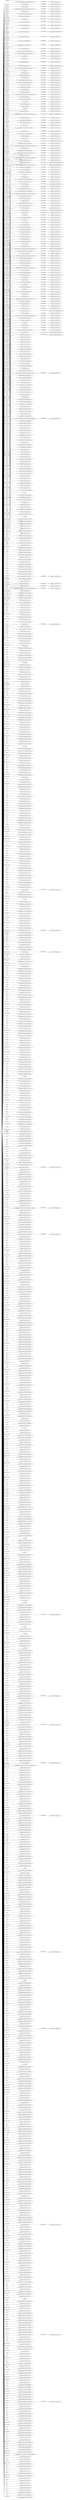 digraph ar2dtool_diagram { 
rankdir=LR;
size="1501"
	"biolink:SequenceVariantModulatesTreatmentAssociation" -> "42b99c54:165210eda3c:-7f3c" [ label = "shex:shapeExprs" ];
	"meta:SlotRangeTypes" -> "42b99c54:165210eda3c:-7ffc" [ label = "shex:shapeExprs" ];
	"biolink:Haplotype" -> "42b99c54:165210eda3c:-7f66" [ label = "shex:shapeExprs" ];
	"biolink:ThingToDiseaseOrPhenotypicFeatureAssociation" -> "42b99c54:165210eda3c:-7e66" [ label = "shex:shapeExprs" ];
	"biolink:Procedure" -> "42b99c54:165210eda3c:-7f46" [ label = "shex:shapeExprs" ];
	"biolink:ChemicalToPathwayAssociation" -> "42b99c54:165210eda3c:-7fd8" [ label = "shex:shapeExprs" ];
	"biolink:CaseToThingAssociation" -> "42b99c54:165210eda3c:-7f1a" [ label = "shex:shapeExprs" ];
	"biolink:Zygosity" -> "42b99c54:165210eda3c:-7ec3" [ label = "shex:shapeExprs" ];
	"biolink:PhenotypicFeature" -> "42b99c54:165210eda3c:-7edd" [ label = "shex:shapeExprs" ];
	"biolink:GeneProductIsoform" -> "42b99c54:165210eda3c:-7e9f" [ label = "shex:shapeExprs" ];
	"biolink:PhenotypicSex" -> "42b99c54:165210eda3c:-7f4f" [ label = "shex:shapeExprs" ];
	"biolink:Publication__List" -> "3ca4da2d1dea0553cd141d9db2b9675b" [ label = "shex:expression" ];
	"biolink:GenomicEntity" -> "42b99c54:165210eda3c:-7e10" [ label = "shex:shapeExprs" ];
	"biolink:NoncodingRNAProduct" -> "42b99c54:165210eda3c:-7eea" [ label = "shex:shapeExprs" ];
	"biolink:MacromolecularMachine" -> "42b99c54:165210eda3c:-7e70" [ label = "shex:shapeExprs" ];
	"biolink:PlanetaryEntity" -> "42b99c54:165210eda3c:-7e6c" [ label = "shex:shapeExprs" ];
	"biolink:GenotypeToGenotypePartAssociation" -> "42b99c54:165210eda3c:-7f7c" [ label = "shex:shapeExprs" ];
	"biolink:GenotypeToPhenotypicFeatureAssociation" -> "42b99c54:165210eda3c:-7f77" [ label = "shex:shapeExprs" ];
	"biolink:Exon" -> "42b99c54:165210eda3c:-7f0a" [ label = "shex:shapeExprs" ];
	"biolink:Cohort" -> "42b99c54:165210eda3c:-7fcd" [ label = "shex:shapeExprs" ];
	"biolink:Biosample" -> "42b99c54:165210eda3c:-7eb6" [ label = "shex:shapeExprs" ];
	"biolink:DrugExposure__List" -> "31ad4fdb3d997e71929b324d9ac0b1aa" [ label = "shex:expression" ];
	"biolink:DiseaseToPhenotypicFeatureAssociation" -> "42b99c54:165210eda3c:-7fc5" [ label = "shex:shapeExprs" ];
	"biolink:Case" -> "42b99c54:165210eda3c:-7f1c" [ label = "shex:shapeExprs" ];
	"biolink:NamedGraph" -> "42b99c54:165210eda3c:-7f58" [ label = "shex:shapeExprs" ];
	"biolink:GeneToThingAssociation" -> "42b99c54:165210eda3c:-7e95" [ label = "shex:shapeExprs" ];
	"biolink:GeneFamily" -> "42b99c54:165210eda3c:-7fad" [ label = "shex:shapeExprs" ];
	"biolink:GeneToExpressionSiteAssociation" -> "42b99c54:165210eda3c:-7fa1" [ label = "shex:shapeExprs" ];
	"biolink:GeneAsAModelOfDiseaseAssociation" -> "42b99c54:165210eda3c:-7fb1" [ label = "shex:shapeExprs" ];
	"biolink:EnvironmentalProcess" -> "42b99c54:165210eda3c:-7fba" [ label = "shex:shapeExprs" ];
	"biolink:PathognomonicityQuantifier" -> "42b99c54:165210eda3c:-7f53" [ label = "shex:shapeExprs" ];
	"biolink:FrequencyValue" -> "42b99c54:165210eda3c:-7fb3" [ label = "shex:shapeExprs" ];
	"biolink:GeographicLocation" -> "42b99c54:165210eda3c:-7ef9" [ label = "shex:shapeExprs" ];
	"biolink:BiosampleToDiseaseOrPhenotypicFeatureAssociation" -> "42b99c54:165210eda3c:-7fed" [ label = "shex:shapeExprs" ];
	"biolink:SequenceVariant" -> "42b99c54:165210eda3c:-7e38" [ label = "shex:shapeExprs" ];
	"biolink:GeographicLocationAtTime" -> "42b99c54:165210eda3c:-7f6a" [ label = "shex:shapeExprs" ];
	"biolink:Genome" -> "42b99c54:165210eda3c:-7f8b" [ label = "shex:shapeExprs" ];
	"biolink:ActivityAndBehavior" -> "42b99c54:165210eda3c:-7ff9" [ label = "shex:shapeExprs" ];
	"biolink:ClinicalTrial" -> "42b99c54:165210eda3c:-7fd1" [ label = "shex:shapeExprs" ];
	"biolink:Cell" -> "42b99c54:165210eda3c:-7fe5" [ label = "shex:shapeExprs" ];
	"biolink:Environment" -> "42b99c54:165210eda3c:-7e72" [ label = "shex:shapeExprs" ];
	"file:///Users/solbrig/git/biolink/biolink-model/XSD_string__List" -> "def56cf647c2e734146d8efb1c789533" [ label = "shex:expression" ];
	"biolink:FrequencyQuantifier" -> "42b99c54:165210eda3c:-7f01" [ label = "shex:shapeExprs" ];
	"biolink:GeneRegulatoryRelationship" -> "42b99c54:165210eda3c:-7fa6" [ label = "shex:shapeExprs" ];
	"biolink:GeneToGoTermAssociation" -> "42b99c54:165210eda3c:-7f93" [ label = "shex:shapeExprs" ];
	"biolink:Protein" -> "42b99c54:165210eda3c:-7ed9" [ label = "shex:shapeExprs" ];
	"biolink:ExtensionsAndEvidenceAssociationMixin" -> "42b99c54:165210eda3c:-7f08" [ label = "shex:shapeExprs" ];
	"biolink:Genotype" -> "42b99c54:165210eda3c:-7e3a" [ label = "shex:shapeExprs" ];
	"biolink:GenomicSequenceLocalization" -> "42b99c54:165210eda3c:-7f89" [ label = "shex:shapeExprs" ];
	"biolink:ConfidenceLevel" -> "42b99c54:165210eda3c:-7fcb" [ label = "shex:shapeExprs" ];
	"biolink:Disease" -> "42b99c54:165210eda3c:-7eac" [ label = "shex:shapeExprs" ];
	"biolink:ThingWithTaxon" -> "c5155a6cbdd4c93638632056118b5238" [ label = "shex:expression" ];
	"biolink:PairwiseInteractionAssociation" -> "42b99c54:165210eda3c:-7ee6" [ label = "shex:shapeExprs" ];
	"biolink:DiseaseOrPhenotypicFeatureAssociationToLocationAssociation" -> "42b99c54:165210eda3c:-7fc7" [ label = "shex:shapeExprs" ];
	"biolink:SeverityValue" -> "42b99c54:165210eda3c:-7ed3" [ label = "shex:shapeExprs" ];
	"biolink:PopulationToPopulationAssociation" -> "42b99c54:165210eda3c:-7f4b" [ label = "shex:shapeExprs" ];
	"biolink:EnvironmentToPhenotypicFeatureAssociation" -> "42b99c54:165210eda3c:-7fbf" [ label = "shex:shapeExprs" ];
	"biolink:ChemicalSubstance" -> "42b99c54:165210eda3c:-7e5d" [ label = "shex:shapeExprs" ];
	"biolink:GeneHasVariantThatContributesToDiseaseAssociation" -> "42b99c54:165210eda3c:-7faa" [ label = "shex:shapeExprs" ];
	"biolink:ChemicalToThingAssociation" -> "42b99c54:165210eda3c:-7e76" [ label = "shex:shapeExprs" ];
	"biolink:ModelToDiseaseMixin" -> "14123b5a5a664ebfe6708aff2fd78ac0" [ label = "shex:expression" ];
	"file:///Users/solbrig/git/biolink/biolink-model/XSD_name__List" -> "373f6f3636abbb1633dd5df4a5a36ddb" [ label = "shex:expression" ];
	"biolink:SequenceFeatureRelationship" -> "42b99c54:165210eda3c:-7e6a" [ label = "shex:shapeExprs" ];
	"biolink:SpecificityQuantifier" -> "42b99c54:165210eda3c:-7ed1" [ label = "shex:shapeExprs" ];
	"biolink:ExonToTranscriptRelationship" -> "42b99c54:165210eda3c:-7fb7" [ label = "shex:shapeExprs" ];
	"meta:Builtins" -> "42b99c54:165210eda3c:-7f1f" [ label = "shex:values" ];
	"biolink:Phenomenon" -> "42b99c54:165210eda3c:-7f51" [ label = "shex:shapeExprs" ];
	"biolink:EntityToPhenotypicFeatureAssociation" -> "42b99c54:165210eda3c:-7e40" [ label = "shex:shapeExprs" ];
	"biolink:ChemicalToGeneAssociation" -> "42b99c54:165210eda3c:-7fdb" [ label = "shex:shapeExprs" ];
	"biolink:NamedThing" -> "41df771a467b669bccc57bfb4f47cced" [ label = "shex:expression" ];
	"biolink:ClinicalEntity" -> "42b99c54:165210eda3c:-7eae" [ label = "shex:shapeExprs" ];
	"biolink:GenotypeToThingAssociation" -> "42b99c54:165210eda3c:-7efb" [ label = "shex:shapeExprs" ];
	"biolink:EntityToFeatureOrDiseaseQualifiers" -> "42b99c54:165210eda3c:-7ea5" [ label = "shex:shapeExprs" ];
	"biolink:MacromolecularMachineToCellularComponentAssociation" -> "42b99c54:165210eda3c:-7f60" [ label = "shex:shapeExprs" ];
	"biolink:GenotypeToVariantAssociation" -> "42b99c54:165210eda3c:-7f71" [ label = "shex:shapeExprs" ];
	"biolink:GrossAnatomicalStructure" -> "42b99c54:165210eda3c:-7f68" [ label = "shex:shapeExprs" ];
	"biolink:EvidenceType" -> "42b99c54:165210eda3c:-7f0c" [ label = "shex:shapeExprs" ];
	"biolink:GeneToGeneHomologyAssociation" -> "42b99c54:165210eda3c:-7f9a" [ label = "shex:shapeExprs" ];
	"biolink:VariantToDiseaseAssociation" -> "42b99c54:165210eda3c:-7f34" [ label = "shex:shapeExprs" ];
	"biolink:OntologyClass" -> "42b99c54:165210eda3c:-7e2d" [ label = "shex:shapeExprs" ];
	"biolink:PropertyValuePair" -> "13f9642134bdd21a6b66e36c6724d3aa" [ label = "shex:expression" ];
	"biolink:Transcript" -> "42b99c54:165210eda3c:-7e82" [ label = "shex:shapeExprs" ];
	"biolink:Drug" -> "42b99c54:165210eda3c:-7fc1" [ label = "shex:shapeExprs" ];
	"biolink:TranscriptToGeneRelationship" -> "42b99c54:165210eda3c:-7f38" [ label = "shex:shapeExprs" ];
	"biolink:Onset" -> "42b99c54:165210eda3c:-7ee8" [ label = "shex:shapeExprs" ];
	"biolink:Association" -> "42b99c54:165210eda3c:-7e08" [ label = "shex:shapeExprs" ];
	"biolink:CellularComponent" -> "42b99c54:165210eda3c:-7f14" [ label = "shex:shapeExprs" ];
	"biolink:DiseaseOrPhenotypicFeature" -> "42b99c54:165210eda3c:-7e2b" [ label = "shex:shapeExprs" ];
	"biolink:GenotypeToGeneAssociation" -> "42b99c54:165210eda3c:-7f81" [ label = "shex:shapeExprs" ];
	"biolink:GeneToGeneAssociation" -> "42b99c54:165210eda3c:-7e99" [ label = "shex:shapeExprs" ];
	"biolink:OrganismTaxon" -> "42b99c54:165210eda3c:-7e6e" [ label = "shex:shapeExprs" ];
	"biolink:PropertyValuePair__List" -> "b5844fcef5c3945eacc9973857c3c03e" [ label = "shex:expression" ];
	"biolink:MolecularEntity" -> "42b99c54:165210eda3c:-7e19" [ label = "shex:shapeExprs" ];
	"biolink:DiseaseToThingAssociation" -> "42b99c54:165210eda3c:-7f10" [ label = "shex:shapeExprs" ];
	"biolink:CellLine" -> "42b99c54:165210eda3c:-7f18" [ label = "shex:shapeExprs" ];
	"biolink:MolecularActivity" -> "42b99c54:165210eda3c:-7eed" [ label = "shex:shapeExprs" ];
	"file:///Users/solbrig/git/biolink/biolink-model/XSD_identifier__List" -> "f4f6097931cf03ccb92b567d8b293ea0" [ label = "shex:expression" ];
	"biolink:VariantToPhenotypicFeatureAssociation" -> "42b99c54:165210eda3c:-7f2d" [ label = "shex:shapeExprs" ];
	"biolink:SenstivityQuantifier" -> "42b99c54:165210eda3c:-7f3e" [ label = "shex:shapeExprs" ];
	"biolink:AnatomicalEntityToAnatomicalEntityAssociation" -> "42b99c54:165210eda3c:-7ebc" [ label = "shex:shapeExprs" ];
	"biolink:PopulationOfIndividualOrganisms" -> "42b99c54:165210eda3c:-7e52" [ label = "shex:shapeExprs" ];
	"biolink:InformationContentEntity" -> "42b99c54:165210eda3c:-7e46" [ label = "shex:shapeExprs" ];
	"biolink:EntityToDiseaseAssociation" -> "42b99c54:165210eda3c:-7e74" [ label = "shex:shapeExprs" ];
	"biolink:OrganismalEntity" -> "42b99c54:165210eda3c:-7e44" [ label = "shex:shapeExprs" ];
	"biolink:CellLineToDiseaseOrPhenotypicFeatureAssociation" -> "42b99c54:165210eda3c:-7fe3" [ label = "shex:shapeExprs" ];
	"biolink:AnatomicalEntity" -> "42b99c54:165210eda3c:-7e13" [ label = "shex:shapeExprs" ];
	"biolink:VariantToThingAssociation" -> "42b99c54:165210eda3c:-7e64" [ label = "shex:shapeExprs" ];
	"biolink:OntologyClass__List" -> "1af59605a4b08a205cb72ef6ef334c83" [ label = "shex:expression" ];
	"biolink:Publication" -> "42b99c54:165210eda3c:-7ed5" [ label = "shex:shapeExprs" ];
	"biolink:Treatment" -> "42b99c54:165210eda3c:-7ec7" [ label = "shex:shapeExprs" ];
	"biolink:FunctionalAssociation" -> "42b99c54:165210eda3c:-7e5b" [ label = "shex:shapeExprs" ];
	"biolink:Provider" -> "42b99c54:165210eda3c:-7ed7" [ label = "shex:shapeExprs" ];
	"biolink:MacromolecularComplex" -> "42b99c54:165210eda3c:-7f64" [ label = "shex:shapeExprs" ];
	"biolink:Device" -> "42b99c54:165210eda3c:-7fc9" [ label = "shex:shapeExprs" ];
	"biolink:CellLineToThingAssociation" -> "42b99c54:165210eda3c:-7f16" [ label = "shex:shapeExprs" ];
	"biolink:MicroRNA" -> "42b99c54:165210eda3c:-7f5a" [ label = "shex:shapeExprs" ];
	"biolink:RNAProduct" -> "42b99c54:165210eda3c:-7e84" [ label = "shex:shapeExprs" ];
	"biolink:AnatomicalEntityToAnatomicalEntityPartOfAssociation" -> "42b99c54:165210eda3c:-7ff2" [ label = "shex:shapeExprs" ];
	"biolink:EnvironmentalFeature" -> "42b99c54:165210eda3c:-7fbc" [ label = "shex:shapeExprs" ];
	"biolink:IndividualOrganism" -> "42b99c54:165210eda3c:-7ef5" [ label = "shex:shapeExprs" ];
	"biolink:Occurrent" -> "42b99c54:165210eda3c:-7e33" [ label = "shex:shapeExprs" ];
	"biolink:ClinicalIntervention" -> "42b99c54:165210eda3c:-7fd5" [ label = "shex:shapeExprs" ];
	"biolink:TaxonClosureMixin" -> "4f8d0531b4725361bd62b4f52daabdd8" [ label = "shex:expression" ];
	"biolink:ProteinIsoform" -> "42b99c54:165210eda3c:-7f44" [ label = "shex:shapeExprs" ];
	"biolink:MacromolecularMachineToBiologicalProcessAssociation" -> "42b99c54:165210eda3c:-7f62" [ label = "shex:shapeExprs" ];
	"biolink:GeneToDiseaseAssociation" -> "42b99c54:165210eda3c:-7e9d" [ label = "shex:shapeExprs" ];
	"biolink:PhysiologicalProcess" -> "42b99c54:165210eda3c:-7f4d" [ label = "shex:shapeExprs" ];
	"biolink:Gene" -> "42b99c54:165210eda3c:-7e4d" [ label = "shex:shapeExprs" ];
	"biolink:DrugExposure" -> "42b99c54:165210eda3c:-7f0e" [ label = "shex:shapeExprs" ];
	"biolink:Pathway" -> "42b99c54:165210eda3c:-7edf" [ label = "shex:shapeExprs" ];
	"biolink:GeneToPhenotypicFeatureAssociation" -> "42b99c54:165210eda3c:-7f8f" [ label = "shex:shapeExprs" ];
	"biolink:Gene__List" -> "f6044d3d1d1ac5f80be8a31f75c05628" [ label = "shex:expression" ];
	"biolink:ChemicalSubstance__List" -> "71705d647ff1c9ee96b108c84e51453e" [ label = "shex:expression" ];
	"NULL" -> "42b99c54:165210eda3c:-7e01" [ label = "rdf:rest" ];
	"NULL" -> "42b99c54:165210eda3c:-7ef6" [ label = "rdf:rest" ];
	"NULL" -> "42b99c54:165210eda3c:-7e57" [ label = "shex:expressions" ];
	"NULL" -> "42b99c54:165210eda3c:-7e80" [ label = "shex:expressions" ];
	"NULL" -> "42b99c54:165210eda3c:-7eb7" [ label = "rdf:rest" ];
	"NULL" -> "96b79efa5ea22534a6cf4b38b3bfb76f" [ label = "rdf:first" ];
	"NULL" -> "42b99c54:165210eda3c:-7e51" [ label = "rdf:rest" ];
	"NULL" -> "biolink:SeverityValue" [ label = "shex:shapes" ];
	"NULL" -> "b0eace25735562541da0af925ebdb612" [ label = "shex:valueExpr" ];
	"NULL" -> "biolink:InformationContentEntity" [ label = "shex:shapes" ];
	"NULL" -> "399d698ff203eacd9471ed7fce66c123" [ label = "rdf:first" ];
	"NULL" -> "42b99c54:165210eda3c:-7ec4" [ label = "rdf:rest" ];
	"NULL" -> "biolink:Zygosity" [ label = "shex:shapes" ];
	"NULL" -> "934f4175fef36714cca6e5ccab0c9af1" [ label = "rdf:first" ];
	"NULL" -> "biolink:FrequencyQualifier" [ label = "shex:shapes" ];
	"NULL" -> "9b7396eb2768efd9b297966af382e650" [ label = "rdf:first" ];
	"NULL" -> "owl:topObjectProperty" [ label = "shex:predicate" ];
	"NULL" -> "biolink:PlanetaryEntity" [ label = "shex:shapes" ];
	"NULL" -> "f90e33979cd5a54a15d8621d29bb4e57" [ label = "rdf:first" ];
	"NULL" -> "biolink:ChemicalToDiseaseOrPhenotypicFeatureAssociation" [ label = "shex:shapes" ];
	"NULL" -> "fdb0067cf7c8822d795fa96194a87205" [ label = "rdf:first" ];
	"NULL" -> "9992151f520d383dbbe080af5bf8ae25" [ label = "shex:expression" ];
	"NULL" -> "42b99c54:165210eda3c:-7e5e" [ label = "rdf:rest" ];
	"NULL" -> "42b99c54:165210eda3c:-7e1b" [ label = "rdf:rest" ];
	"NULL" -> "425da86e749200e1abc7170ba9efbb9b" [ label = "rdf:first" ];
	"NULL" -> "biolink:BiosampleToDiseaseOrPhenotypicFeatureAssociation" [ label = "shex:shapes" ];
	"NULL" -> "file:///Users/solbrig/git/biolink/biolink-model/XSD_string__List" [ label = "shex:shapes" ];
	"NULL" -> "42b99c54:165210eda3c:-7e6b" [ label = "rdf:rest" ];
	"NULL" -> "df1b139f707bfb131ed969de0f5b713b" [ label = "rdf:first" ];
	"NULL" -> "706a278a351d302ccfc1c8007477f224" [ label = "rdf:first" ];
	"NULL" -> "42b99c54:165210eda3c:-7fda" [ label = "rdf:rest" ];
	"NULL" -> "biolink:Procedure" [ label = "shex:shapes" ];
	"NULL" -> "biolink:TypeDefinition" [ label = "rdf:first" ];
	"NULL" -> "6ab150cfa2c6edd169f2f352233a15b3" [ label = "rdf:first" ];
	"NULL" -> "81805ae84702455c19f2d9fa76818f25" [ label = "rdf:first" ];
	"NULL" -> "20634a76e006dc5721e1ada21651b51b" [ label = "rdf:first" ];
	"NULL" -> "42b99c54:165210eda3c:-7f45" [ label = "rdf:rest" ];
	"NULL" -> "8985bf8a7b40a959db48e84b73c7f243" [ label = "rdf:first" ];
	"NULL" -> "07ab65f8a2cc53b125e8d7624813cb34" [ label = "rdf:first" ];
	"NULL" -> "42b99c54:165210eda3c:-7f06" [ label = "rdf:rest" ];
	"NULL" -> "7cbfe550320ff711cc7c24aba8a5337a" [ label = "rdf:first" ];
	"NULL" -> "biolink:AnatomicalEntityToAnatomicalEntityOntogenicAssociation" [ label = "shex:shapes" ];
	"NULL" -> "458c7e81feb9932e411341f998f3498e" [ label = "shex:expression" ];
	"NULL" -> "3fa02de667810fd4604c3452c1d927e1" [ label = "shex:expression" ];
	"NULL" -> "42b99c54:165210eda3c:-7f52" [ label = "rdf:rest" ];
	"NULL" -> "42b99c54:165210eda3c:-7ece" [ label = "rdf:rest" ];
	"NULL" -> "f35f6999a6ac2b64d573df1487915f67" [ label = "rdf:first" ];
	"NULL" -> "42b99c54:165210eda3c:-7f13" [ label = "rdf:rest" ];
	"NULL" -> "b609ef95df38f89152cd30a25564a3c3" [ label = "rdf:first" ];
	"NULL" -> "42b99c54:165210eda3c:-7e55" [ label = "shex:shapeExprs" ];
	"NULL" -> "b12003f13e5c6282217a2c090012952b" [ label = "rdf:first" ];
	"NULL" -> "biolink:sex_qualifier" [ label = "shex:predicate" ];
	"NULL" -> "878685ff518b62225d2e015bf79f9288" [ label = "rdf:first" ];
	"NULL" -> "21531a928fedc9ef63cd6184af7b32ae" [ label = "rdf:first" ];
	"NULL" -> "biolink:PropertyValuePair__List" [ label = "rdf:first" ];
	"NULL" -> "biolink:RelationshipType" [ label = "shex:shapes" ];
	"NULL" -> "42b99c54:165210eda3c:-7e39" [ label = "rdf:rest" ];
	"NULL" -> "42b99c54:165210eda3c:-7f8d" [ label = "rdf:rest" ];
	"NULL" -> "42b99c54:165210eda3c:-7f20" [ label = "rdf:rest" ];
	"NULL" -> "8108e994ff957b767d8b4c9349a9d809" [ label = "shex:expression" ];
	"NULL" -> "42b99c54:165210eda3c:-7fd6" [ label = "rdf:rest" ];
	"NULL" -> "6439cb9f604c0db1205aea0925c176da" [ label = "rdf:first" ];
	"NULL" -> "42b99c54:165210eda3c:-7e87" [ label = "shex:shapeExprs" ];
	"NULL" -> "67ef7b800272366db1e05496495a1d0c" [ label = "rdf:first" ];
	"NULL" -> "3359de44413e8d5b309e4daa83456b50" [ label = "rdf:first" ];
	"NULL" -> "biolink:GeographicLocation" [ label = "shex:shapes" ];
	"NULL" -> "ca3aad4ad15a6207b50ee1a3197faced" [ label = "rdf:first" ];
	"NULL" -> "42b99c54:165210eda3c:-7f5f" [ label = "rdf:rest" ];
	"NULL" -> "42b99c54:165210eda3c:-7e07" [ label = "rdf:rest" ];
	"NULL" -> "biolink:FrequencyQuantifier" [ label = "shex:shapes" ];
	"NULL" -> "42b99c54:165210eda3c:-7eb1" [ label = "shex:shapeExprs" ];
	"NULL" -> "d426f808718ff73b9c8e30c5ca7bd612" [ label = "rdf:first" ];
	"NULL" -> "biolink:GenotypeToPhenotypicFeatureAssociation" [ label = "shex:shapes" ];
	"NULL" -> "42b99c54:165210eda3c:-7e96" [ label = "rdf:rest" ];
	"NULL" -> "42b99c54:165210eda3c:-7fa4" [ label = "rdf:rest" ];
	"NULL" -> "9c4c1c537c8a5e7212d10eae69bd350f" [ label = "shex:expression" ];
	"NULL" -> "rdf:nil" [ label = "rdf:first" ];
	"NULL" -> "07776ededc9db311eb8ebf210ed65d81" [ label = "rdf:first" ];
	"NULL" -> "2245a0f48af528940deaa1265bcac712" [ label = "rdf:first" ];
	"NULL" -> "58212e732ce2cabf96f737b2ba7b5db6" [ label = "shex:valueExpr" ];
	"NULL" -> "biolink:has_synonym" [ label = "shex:predicate" ];
	"NULL" -> "42b99c54:165210eda3c:-7e14" [ label = "rdf:rest" ];
	"NULL" -> "42b99c54:165210eda3c:-7ff0" [ label = "rdf:rest" ];
	"NULL" -> "ee453650761816dec70b1c06eacdaf87" [ label = "shex:expression" ];
	"NULL" -> "42b99c54:165210eda3c:-7e92" [ label = "shex:values" ];
	"NULL" -> "6f9d35f2e856240aa0024fb24620ba2f" [ label = "shex:expression" ];
	"NULL" -> "wd:P2293" [ label = "shex:predicate" ];
	"NULL" -> "b88f84313992ad8c2a19cc8ac13129cc" [ label = "shex:valueExpr" ];
	"NULL" -> "467f54ce6911b456a18f5ed36baef0e2" [ label = "shex:valueExpr" ];
	"NULL" -> "21bf7865637f2a08acc6923b8a722b63" [ label = "rdf:first" ];
	"NULL" -> "42b99c54:165210eda3c:-7e8e" [ label = "shex:expressions" ];
	"NULL" -> "42b99c54:165210eda3c:-7e21" [ label = "rdf:rest" ];
	"NULL" -> "ce63b977b7332e0569c535538c7c289a" [ label = "rdf:first" ];
	"NULL" -> "biolink:CellLineToDiseaseOrPhenotypicFeatureAssociation" [ label = "shex:shapes" ];
	"NULL" -> "42b99c54:165210eda3c:-7f3a" [ label = "rdf:rest" ];
	"NULL" -> "biolink:GenotypeToVariantAssociation" [ label = "shex:shapes" ];
	"NULL" -> "12ab30c107383afe2257778d4c00f2c4" [ label = "shex:valueExpr" ];
	"NULL" -> "c5a46540b87ce8d9629558a7f5b0e8a5" [ label = "shex:valueExpr" ];
	"NULL" -> "42b99c54:165210eda3c:-7ee4" [ label = "rdf:rest" ];
	"NULL" -> "biolink:Transcript" [ label = "shex:valueExpr" ];
	"NULL" -> "biolink:IndividualOrganism" [ label = "rdf:first" ];
	"NULL" -> "c056dc32070f40e5731110b14353f97d" [ label = "rdf:first" ];
	"NULL" -> "42b99c54:165210eda3c:-7dfe" [ label = "rdf:rest" ];
	"NULL" -> "90586368d84e5d9d9abe47d92a2a4d5c" [ label = "shex:expression" ];
	"NULL" -> "eebdcf30c10780ea2ec0b1f02a947c23" [ label = "rdf:first" ];
	"NULL" -> "6fbe6570ff1f976e50fd41873088cbee" [ label = "rdf:first" ];
	"NULL" -> "biolink:ChemicalToThingAssociation" [ label = "rdf:first" ];
	"NULL" -> "b33424e1022f04778aec8636b40ed8be" [ label = "rdf:first" ];
	"NULL" -> "42b99c54:165210eda3c:-7ef1" [ label = "rdf:rest" ];
	"NULL" -> "7eea07a7e7b2d5315fc61f39f9e3b8d6" [ label = "rdf:first" ];
	"NULL" -> "42b99c54:165210eda3c:-7e2e" [ label = "rdf:rest" ];
	"NULL" -> "5b769e2a0c890c62cfeae6d20faf7728" [ label = "rdf:first" ];
	"NULL" -> "cff45fbf6b0920e77d006be5a0d5f4ee" [ label = "rdf:first" ];
	"NULL" -> "120a207aa15948e5477eaf8ee16e282d" [ label = "rdf:first" ];
	"NULL" -> "d5eafed0ad474975bfaf910242081c9e" [ label = "rdf:first" ];
	"NULL" -> "5c358af7385292a3047a591c73d9369e" [ label = "rdf:first" ];
	"NULL" -> "biolink:BiologicalProcessOrActivity" [ label = "shex:shapes" ];
	"NULL" -> "5923293451b3b3148a08352360263574" [ label = "shex:valueExpr" ];
	"NULL" -> "42b99c54:165210eda3c:-7e3f" [ label = "rdf:rest" ];
	"NULL" -> "biolink:BiologicalSex" [ label = "shex:shapes" ];
	"NULL" -> "biolink:BiologicalProcess" [ label = "rdf:first" ];
	"NULL" -> "biolink:DiseaseOrPhenotypicFeatureAssociationToThingAssociation" [ label = "rdf:first" ];
	"NULL" -> "biolink:Gene__List" [ label = "shex:shapes" ];
	"NULL" -> "biolink:EntityToFeatureOrDiseaseQualifiers" [ label = "rdf:first" ];
	"NULL" -> "42b99c54:165210eda3c:-7f86" [ label = "rdf:rest" ];
	"NULL" -> "d82ba1e55fd9e7775d1eb0b1d0e268f7" [ label = "shex:expression" ];
	"NULL" -> "175839ab356ab415729177121d3ad320" [ label = "shex:expression" ];
	"NULL" -> "f26fa17b2c4316b3b3fe8a0c9d811a0d" [ label = "rdf:first" ];
	"NULL" -> "42b99c54:165210eda3c:-7fae" [ label = "rdf:rest" ];
	"NULL" -> "9d5c77f2fd51da4db4608909d6dacdcc" [ label = "shex:expression" ];
	"NULL" -> "42b99c54:165210eda3c:-7e9c" [ label = "rdf:rest" ];
	"NULL" -> "42b99c54:165210eda3c:-7ffa" [ label = "rdf:rest" ];
	"NULL" -> "42b99c54:165210eda3c:-7fbb" [ label = "rdf:rest" ];
	"NULL" -> "42b99c54:165210eda3c:-7f19" [ label = "rdf:rest" ];
	"NULL" -> "42b99c54:165210eda3c:-7ebf" [ label = "shex:shapeExprs" ];
	"NULL" -> "58533855a86c30576df7a6e14439307d" [ label = "rdf:first" ];
	"NULL" -> "biolink:GeneProductIsoform" [ label = "shex:shapes" ];
	"NULL" -> "42b99c54:165210eda3c:-7e06" [ label = "shex:expressions" ];
	"NULL" -> "377eccf43dc1d8e3c139352c58cd1800" [ label = "rdf:first" ];
	"NULL" -> "biolink:Attribute" [ label = "rdf:first" ];
	"NULL" -> "biolink:SequenceFeatureRelationship" [ label = "shex:shapes" ];
	"NULL" -> "42b99c54:165210eda3c:-7f65" [ label = "rdf:rest" ];
	"NULL" -> "biolink:GeneFamily" [ label = "shex:shapes" ];
	"NULL" -> "biolink:ThingWithTaxon" [ label = "rdf:first" ];
	"NULL" -> "a7aa4c0fc3524d24986edc7d75b3c440" [ label = "rdf:first" ];
	"NULL" -> "42b99c54:165210eda3c:-7f26" [ label = "rdf:rest" ];
	"NULL" -> "b6d1bd646f09f1d183124540498def77" [ label = "rdf:first" ];
	"NULL" -> "4b7e875e89d3679fd14b2634bd881ecd" [ label = "rdf:first" ];
	"NULL" -> "40f2c7a47525eb5b5b109a191aa9b0d9" [ label = "shex:expression" ];
	"NULL" -> "42b99c54:165210eda3c:-7f72" [ label = "rdf:rest" ];
	"NULL" -> "42b99c54:165210eda3c:-7eee" [ label = "rdf:rest" ];
	"NULL" -> "biolink:qualifiers" [ label = "shex:predicate" ];
	"NULL" -> "ea2d3eea4037850fdc6b87b1a98e2016" [ label = "rdf:first" ];
	"NULL" -> "42b99c54:165210eda3c:-7f33" [ label = "rdf:rest" ];
	"NULL" -> "42b99c54:165210eda3c:-7eaf" [ label = "rdf:rest" ];
	"NULL" -> "0e29520fa651239c2eae636f049e5069" [ label = "rdf:first" ];
	"NULL" -> "9ec7e5ba671632da2740ffb71b3af934" [ label = "rdf:first" ];
	"NULL" -> "2eaaf213024dcd5c3d840111bb571c91" [ label = "rdf:first" ];
	"NULL" -> "rdf:predicate" [ label = "shex:predicate" ];
	"NULL" -> "42b99c54:165210eda3c:-7fa0" [ label = "shex:expressions" ];
	"NULL" -> "e1642b1c6676026cf3b3d08b91a739eb" [ label = "shex:expression" ];
	"NULL" -> "42b99c54:165210eda3c:-7f40" [ label = "rdf:rest" ];
	"NULL" -> "biolink:TaxonClosureMixin" [ label = "rdf:first" ];
	"NULL" -> "42b99c54:165210eda3c:-7f6e" [ label = "rdf:rest" ];
	"NULL" -> "biolink:GeneToGeneHomologyAssociation" [ label = "shex:shapes" ];
	"NULL" -> "9c0ce152e1094be783546aea17933f1a" [ label = "rdf:first" ];
	"NULL" -> "42b99c54:165210eda3c:-7e27" [ label = "rdf:rest" ];
	"NULL" -> "dcad840b2913d1054542a86ce9fc5901" [ label = "shex:valueExpr" ];
	"NULL" -> "biolink:RelationshipQuantifier" [ label = "rdf:first" ];
	"NULL" -> "biolink:onset_qualifier" [ label = "shex:predicate" ];
	"NULL" -> "42b99c54:165210eda3c:-7fc4" [ label = "rdf:rest" ];
	"NULL" -> "648c16cc8395725b384bc8883ffba43b" [ label = "shex:expression" ];
	"NULL" -> "42b99c54:165210eda3c:-7e77" [ label = "rdf:rest" ];
	"NULL" -> "624dc5a03244e2a01b96ceb87aba86d9" [ label = "rdf:first" ];
	"NULL" -> "42b99c54:165210eda3c:-7e34" [ label = "rdf:rest" ];
	"NULL" -> "4c773557cc61e756ebd448fa1211e15d" [ label = "shex:valueExpr" ];
	"NULL" -> "cb461d55c63056a70215e5059e4f69d9" [ label = "rdf:first" ];
	"NULL" -> "602ade9116df70b4cd319d3d7b5ef69a" [ label = "rdf:first" ];
	"NULL" -> "42b99c54:165210eda3c:-7ef8" [ label = "shex:expressions" ];
	"NULL" -> "c6f5df64dc3ee5b881917710ccd6e520" [ label = "rdf:first" ];
	"NULL" -> "42b99c54:165210eda3c:-7e8c" [ label = "shex:shapeExprs" ];
	"NULL" -> "efdff2dce650d4c67c62400eaccf2ab5" [ label = "rdf:first" ];
	"NULL" -> "297a4d45e447e25703824cea050a0e29" [ label = "shex:valueExpr" ];
	"NULL" -> "e1a035ed920eaf6772db797eab32d72f" [ label = "shex:valueExpr" ];
	"NULL" -> "9a6766d9fc641db3d79c45acbc35d82c" [ label = "rdf:first" ];
	"NULL" -> "42b99c54:165210eda3c:-7e41" [ label = "rdf:rest" ];
	"NULL" -> "biolink:Protein" [ label = "rdf:first" ];
	"NULL" -> "42b99c54:165210eda3c:-7f70" [ label = "shex:expressions" ];
	"NULL" -> "42b99c54:165210eda3c:-7e02" [ label = "rdf:rest" ];
	"NULL" -> "42b99c54:165210eda3c:-7e4c" [ label = "shex:expressions" ];
	"NULL" -> "42b99c54:165210eda3c:-7ef7" [ label = "rdf:rest" ];
	"NULL" -> "9e56acef7ebe348e1946ece9db3ec66f" [ label = "rdf:first" ];
	"NULL" -> "biolink:CaseToThingAssociation" [ label = "rdf:first" ];
	"NULL" -> "a07a4fc1e7ef0960ffbabcb21615af68" [ label = "shex:expression" ];
	"NULL" -> "1bea06448f1ab2e60f15c8662bef5152" [ label = "rdf:first" ];
	"NULL" -> "42b99c54:165210eda3c:-7f1b" [ label = "rdf:rest" ];
	"NULL" -> "368a94b8f2612ca311d3a7b4b8a878d7" [ label = "rdf:first" ];
	"NULL" -> "xsd:string" [ label = "shex:datatype" ];
	"NULL" -> "207848bc04f5d693d828f40185f5fa12" [ label = "rdf:first" ];
	"NULL" -> "biolink:OntologyClass" [ label = "shex:valueExpr" ];
	"NULL" -> "biolink:Association" [ label = "rdf:first" ];
	"NULL" -> "ada143dcb741ad4143949b0d8951b6e4" [ label = "shex:valueExpr" ];
	"NULL" -> "81f34a61048d8269bfe4669f131a9697" [ label = "rdf:first" ];
	"NULL" -> "42b99c54:165210eda3c:-7fb6" [ label = "shex:expressions" ];
	"NULL" -> "biolink:MolecularActivity" [ label = "shex:valueExpr" ];
	"NULL" -> "biolink:BiologicalSex" [ label = "shex:valueExpr" ];
	"NULL" -> "de1d712650a593493698de5e17e02bd1" [ label = "rdf:first" ];
	"NULL" -> "42b99c54:165210eda3c:-7ec5" [ label = "rdf:rest" ];
	"NULL" -> "42b99c54:165210eda3c:-7edb" [ label = "shex:expressions" ];
	"NULL" -> "biolink:Gene" [ label = "shex:valueExpr" ];
	"NULL" -> "biolink:FunctionalAssociation" [ label = "rdf:first" ];
	"NULL" -> "e520d910996834077c4de568375b84c0" [ label = "rdf:first" ];
	"NULL" -> "67bade31b8e4e96231d98a8f70418ce5" [ label = "rdf:first" ];
	"NULL" -> "biolink:VariantToThingAssociation" [ label = "rdf:first" ];
	"NULL" -> "42b99c54:165210eda3c:-7ed2" [ label = "rdf:rest" ];
	"NULL" -> "42b99c54:165210eda3c:-7e0f" [ label = "rdf:rest" ];
	"NULL" -> "fd595328ed2007869d3dcee0bdd66392" [ label = "shex:valueExpr" ];
	"NULL" -> "biolink:has_xref" [ label = "shex:predicate" ];
	"NULL" -> "42b99c54:165210eda3c:-7f99" [ label = "rdf:rest" ];
	"NULL" -> "42b99c54:165210eda3c:-7e9e" [ label = "rdf:rest" ];
	"NULL" -> "56d193f973bd5ed2305753268ced011f" [ label = "shex:expression" ];
	"NULL" -> "biolink:GenomicEntity" [ label = "rdf:first" ];
	"NULL" -> "485b026af181c3bc6dd1df2aea4d2cd2" [ label = "rdf:first" ];
	"NULL" -> "42b99c54:165210eda3c:-7e5f" [ label = "rdf:rest" ];
	"NULL" -> "biolink:Treatment" [ label = "shex:shapes" ];
	"NULL" -> "42b99c54:165210eda3c:-7e1c" [ label = "rdf:rest" ];
	"NULL" -> "42b99c54:165210eda3c:-7ea0" [ label = "rdf:rest" ];
	"NULL" -> "b41791c0eb26e94a1e7a1e5d4590ac05" [ label = "rdf:first" ];
	"NULL" -> "42b99c54:165210eda3c:-7ef0" [ label = "rdf:rest" ];
	"NULL" -> "42b99c54:165210eda3c:-7fce" [ label = "rdf:rest" ];
	"NULL" -> "71a01a3cb9fac94817289415eb6ae4ec" [ label = "rdf:first" ];
	"NULL" -> "biolink:Protein" [ label = "shex:shapes" ];
	"NULL" -> "biolink:Biosample" [ label = "shex:valueExpr" ];
	"NULL" -> "biolink:SpecificityQuantifier" [ label = "rdf:first" ];
	"NULL" -> "61c4a6abd3ecafb39bd9ca060b910bfc" [ label = "rdf:first" ];
	"NULL" -> "f61056f49caaf7adb5a46d77c9cafa8a" [ label = "rdf:first" ];
	"NULL" -> "biolink:SequenceFeatureRelationship" [ label = "rdf:first" ];
	"NULL" -> "42b99c54:165210eda3c:-7e61" [ label = "shex:values" ];
	"NULL" -> "biolink:Exon" [ label = "shex:valueExpr" ];
	"NULL" -> "biolink:Environment" [ label = "rdf:first" ];
	"NULL" -> "42b99c54:165210eda3c:-7f78" [ label = "rdf:rest" ];
	"NULL" -> "42b99c54:165210eda3c:-7f39" [ label = "rdf:rest" ];
	"NULL" -> "1b0f19f665fe00d741c9b39baa09dd45" [ label = "rdf:first" ];
	"NULL" -> "biolink:RNAProduct" [ label = "rdf:first" ];
	"NULL" -> "biolink:ClinicalIntervention" [ label = "shex:shapes" ];
	"NULL" -> "biolink:Publication__List" [ label = "rdf:first" ];
	"NULL" -> "file:///Users/solbrig/git/biolink/biolink-model/XSD_name__List" [ label = "rdf:first" ];
	"NULL" -> "rdf:nil" [ label = "rdf:rest" ];
	"NULL" -> "biolink:Provider" [ label = "shex:shapes" ];
	"NULL" -> "fea9d6ee03880135e2ed1255bbb36d1a" [ label = "rdf:first" ];
	"NULL" -> "biolink:Case" [ label = "shex:valueExpr" ];
	"NULL" -> "8f9bfbd2e8075cf2dcfd9567d5a4eb92" [ label = "rdf:first" ];
	"NULL" -> "biolink:AnatomicalEntityToAnatomicalEntityAssociation" [ label = "rdf:first" ];
	"NULL" -> "biolink:ChemicalToGeneAssociation" [ label = "shex:shapes" ];
	"NULL" -> "42b99c54:165210eda3c:-7e8a" [ label = "rdf:rest" ];
	"NULL" -> "biolink:DiseaseToThingAssociation" [ label = "shex:shapes" ];
	"NULL" -> "biolink:subject_extensions" [ label = "shex:predicate" ];
	"NULL" -> "45acb9c2b9b94d5ecc1f3bc3775923d8" [ label = "shex:valueExpr" ];
	"NULL" -> "eade61df72c2d5fa93edbbd4e00b7478" [ label = "shex:expression" ];
	"NULL" -> "4114cec764561e4261c627ec7c3fd859" [ label = "rdf:first" ];
	"NULL" -> "biolink:PhysiologicalProcess" [ label = "shex:shapes" ];
	"NULL" -> "42b99c54:165210eda3c:-7f00" [ label = "shex:expressions" ];
	"NULL" -> "42b99c54:165210eda3c:-7f80" [ label = "shex:expressions" ];
	"NULL" -> "biolink:MacromolecularMachineToBiologicalProcessAssociation" [ label = "shex:shapes" ];
	"NULL" -> "biolink:OntologyClass__List" [ label = "shex:shapes" ];
	"NULL" -> "c6be392f8c7c15a593b0398e8baa00c9" [ label = "shex:valueExpr" ];
	"NULL" -> "biolink:Environment" [ label = "shex:shapes" ];
	"NULL" -> "42b99c54:165210eda3c:-7edc" [ label = "rdf:rest" ];
	"NULL" -> "aae91ec8e51d1694a8cf1e8e6eb3a11b" [ label = "shex:expression" ];
	"NULL" -> "42b99c54:165210eda3c:-7f8e" [ label = "rdf:rest" ];
	"NULL" -> "biolink:OrganismalEntity" [ label = "rdf:first" ];
	"NULL" -> "42b99c54:165210eda3c:-7f21" [ label = "rdf:rest" ];
	"NULL" -> "16b1939a7b3907a6c009f6b6450c24a1" [ label = "rdf:first" ];
	"NULL" -> "42b99c54:165210eda3c:-7e7f" [ label = "shex:values" ];
	"NULL" -> "21bcda48f7533e1eb9171865aff2f160" [ label = "shex:expression" ];
	"NULL" -> "42b99c54:165210eda3c:-7eb3" [ label = "shex:expressions" ];
	"NULL" -> "42b99c54:165210eda3c:-7fd7" [ label = "rdf:rest" ];
	"NULL" -> "42b99c54:165210eda3c:-7ee5" [ label = "shex:expressions" ];
	"NULL" -> "72500b6a62168ce653cb5dd1a6aa37b1" [ label = "rdf:first" ];
	"NULL" -> "590538412dcc0fc14ad8f6acdc6b7f35" [ label = "rdf:first" ];
	"NULL" -> "42b99c54:165210eda3c:-7e47" [ label = "rdf:rest" ];
	"NULL" -> "3d42983aa9f4efc346e01e376168b8e3" [ label = "rdf:first" ];
	"NULL" -> "ebafe26b09d1be13710d0c277bcc4cad" [ label = "rdf:first" ];
	"NULL" -> "42b99c54:165210eda3c:-7fe4" [ label = "rdf:rest" ];
	"NULL" -> "15430b3b4c1ae2bce007bf2f8a2bfd46" [ label = "rdf:first" ];
	"NULL" -> "42b99c54:165210eda3c:-7e97" [ label = "rdf:rest" ];
	"NULL" -> "e1f07c60a6b933ed77716b7dfa1be8a7" [ label = "shex:expression" ];
	"NULL" -> "biolink:Metabolite" [ label = "shex:shapes" ];
	"NULL" -> "42b99c54:165210eda3c:-7e58" [ label = "rdf:rest" ];
	"NULL" -> "a26e3f656144f41966536e9357e41071" [ label = "rdf:first" ];
	"NULL" -> "9e4174c800d60d2308543c57ac444703" [ label = "shex:expression" ];
	"NULL" -> "rdf:rest" [ label = "shex:predicate" ];
	"NULL" -> "42b99c54:165210eda3c:-7e15" [ label = "rdf:rest" ];
	"NULL" -> "ffe37b6098e6caa119df9b5ac5ef118c" [ label = "rdf:first" ];
	"NULL" -> "biolink:PairwiseInteractionAssociation" [ label = "rdf:first" ];
	"NULL" -> "42b99c54:165210eda3c:-7f2e" [ label = "rdf:rest" ];
	"NULL" -> "42b99c54:165210eda3c:-7fb2" [ label = "rdf:rest" ];
	"NULL" -> "061b9b90677c3e30ccba7005a1622a08" [ label = "rdf:first" ];
	"NULL" -> "http://purl.org/pav/providedBy" [ label = "shex:predicate" ];
	"NULL" -> "42b99c54:165210eda3c:-7e65" [ label = "rdf:rest" ];
	"NULL" -> "3d443f777367a6c9bef72ff6c15e0ca7" [ label = "shex:valueExpr" ];
	"NULL" -> "42b99c54:165210eda3c:-7e22" [ label = "rdf:rest" ];
	"NULL" -> "meta:Builtins" [ label = "rdf:first" ];
	"NULL" -> "42b99c54:165210eda3c:-7e98" [ label = "shex:expressions" ];
	"NULL" -> "biolink:ChemicalSubstance__List" [ label = "shex:shapes" ];
	"NULL" -> "42b99c54:165210eda3c:-7ed8" [ label = "rdf:rest" ];
	"NULL" -> "c4161662f77e19370548cfd201915b25" [ label = "rdf:first" ];
	"NULL" -> "biolink:GeneOrGeneProduct" [ label = "shex:shapes" ];
	"NULL" -> "fb7d6e774823a7553f8ac600c816ff74" [ label = "rdf:first" ];
	"NULL" -> "baff73e1582e3fcb6ce9e60d1a303ed8" [ label = "rdf:first" ];
	"NULL" -> "d35d3d9080a25347c36c92370fb327f5" [ label = "rdf:first" ];
	"NULL" -> "biolink:DiseaseToThingAssociation" [ label = "rdf:first" ];
	"NULL" -> "biolink:Zygosity" [ label = "shex:valueExpr" ];
	"NULL" -> "biolink:Publication" [ label = "shex:shapes" ];
	"NULL" -> "42b99c54:165210eda3c:-7ea6" [ label = "rdf:rest" ];
	"NULL" -> "6273ef75e7b9f365bdd5d45174562092" [ label = "rdf:first" ];
	"NULL" -> "42b99c54:165210eda3c:-7dff" [ label = "rdf:rest" ];
	"NULL" -> "69ad6330b82a3e148ea9db409e51933d" [ label = "shex:expression" ];
	"NULL" -> "2535d90bf826d0e81e4c5ff53be439ca" [ label = "rdf:first" ];
	"NULL" -> "biolink:LifeStage" [ label = "shex:shapes" ];
	"NULL" -> "160e9e708c85c1c1635a996f3466e7b8" [ label = "rdf:first" ];
	"NULL" -> "42b99c54:165210eda3c:-7e2f" [ label = "rdf:rest" ];
	"NULL" -> "42b99c54:165210eda3c:-7e69" [ label = "shex:expressions" ];
	"NULL" -> "0dfa66b63a7eccc737bad9105777a5c4" [ label = "rdf:first" ];
	"NULL" -> "42b99c54:165210eda3c:-7e17" [ label = "shex:expressions" ];
	"NULL" -> "biolink:GenomicEntity" [ label = "shex:shapes" ];
	"NULL" -> "biolink:association_slot" [ label = "shex:predicate" ];
	"NULL" -> "f946a5aac54e0d0daaf909e72ba1f80b" [ label = "rdf:first" ];
	"NULL" -> "05fd42fcdfd9c417bd99144eae4ed271" [ label = "rdf:first" ];
	"NULL" -> "0773364b5cbcfbb75f4a3707f305e9a6" [ label = "rdf:first" ];
	"NULL" -> "42b99c54:165210eda3c:-7f87" [ label = "rdf:rest" ];
	"NULL" -> "biolink:sequence_variant_qualifier" [ label = "shex:predicate" ];
	"NULL" -> "42b99c54:165210eda3c:-7fee" [ label = "rdf:rest" ];
	"NULL" -> "4bd2d70b3fcddf23348407b01f4f98bf" [ label = "rdf:first" ];
	"NULL" -> "42b99c54:165210eda3c:-7faf" [ label = "rdf:rest" ];
	"NULL" -> "5c69ac94eaf279f02ff32bab4d6a6361" [ label = "rdf:first" ];
	"NULL" -> "e5b85802958fb5df5748be51e943ac73" [ label = "shex:valueExpr" ];
	"NULL" -> "42b99c54:165210eda3c:-7e0a" [ label = "rdf:rest" ];
	"NULL" -> "c7f44994922b74789585374444538d10" [ label = "rdf:first" ];
	"NULL" -> "a981eee6b8e6a558d4dd68c305810dc1" [ label = "rdf:first" ];
	"NULL" -> "42b99c54:165210eda3c:-7f94" [ label = "rdf:rest" ];
	"NULL" -> "42b99c54:165210eda3c:-7ffb" [ label = "rdf:rest" ];
	"NULL" -> "46bb2a4ccdaa9abc8f95da5b01d4e9cd" [ label = "shex:valueExpr" ];
	"NULL" -> "42b99c54:165210eda3c:-7f59" [ label = "rdf:rest" ];
	"NULL" -> "871b2aaa4e20142d7405bd811ca55945" [ label = "shex:expression" ];
	"NULL" -> "42b99c54:165210eda3c:-7f90" [ label = "rdf:rest" ];
	"NULL" -> "f4471ad18bce602848c1a350a0a63766" [ label = "shex:valueExpr" ];
	"NULL" -> "biolink:ConfidenceLevel" [ label = "shex:shapes" ];
	"NULL" -> "e8195ae500bbe6aa7ae37253f475ee16" [ label = "rdf:first" ];
	"NULL" -> "biolink:Occurrent" [ label = "shex:shapes" ];
	"NULL" -> "42b99c54:165210eda3c:-7f27" [ label = "rdf:rest" ];
	"NULL" -> "biolink:ExonToTranscriptRelationship" [ label = "shex:shapes" ];
	"NULL" -> "biolink:AnatomicalEntity" [ label = "shex:valueExpr" ];
	"NULL" -> "90871dd1570a8434a52bc358cf03bd93" [ label = "rdf:first" ];
	"NULL" -> "biolink:Disease" [ label = "shex:valueExpr" ];
	"NULL" -> "355973a4bb713c9737683bd7c50eeb31" [ label = "rdf:first" ];
	"NULL" -> "da613d9ef35d7b024d81ee21cf5191d2" [ label = "rdf:first" ];
	"NULL" -> "42b99c54:165210eda3c:-7f73" [ label = "rdf:rest" ];
	"NULL" -> "18b29f94f1a3103109b437329ecbc6db" [ label = "shex:expression" ];
	"NULL" -> "6df1d0ef77d2f20ed9137aa6884f2289" [ label = "rdf:first" ];
	"NULL" -> "6e5b11faef1ec1de177b91f27416bdf4" [ label = "rdf:first" ];
	"NULL" -> "biolink:Onset" [ label = "shex:shapes" ];
	"NULL" -> "42b99c54:165210eda3c:-7efc" [ label = "rdf:rest" ];
	"NULL" -> "42b99c54:165210eda3c:-7ebd" [ label = "rdf:rest" ];
	"NULL" -> "42b99c54:165210eda3c:-7f6f" [ label = "rdf:rest" ];
	"NULL" -> "42b99c54:165210eda3c:-7f02" [ label = "rdf:rest" ];
	"NULL" -> "f5cc7d0b9b094139dab99de974d37221" [ label = "shex:expression" ];
	"NULL" -> "42b99c54:165210eda3c:-7fb8" [ label = "rdf:rest" ];
	"NULL" -> "42b99c54:165210eda3c:-7f92" [ label = "shex:expressions" ];
	"NULL" -> "biolink:CellLine" [ label = "shex:shapes" ];
	"NULL" -> "42b99c54:165210eda3c:-7ea9" [ label = "shex:values" ];
	"NULL" -> "42b99c54:165210eda3c:-7eca" [ label = "rdf:rest" ];
	"NULL" -> "af5868a922581d68e1ffded700e57cdb" [ label = "shex:expression" ];
	"NULL" -> "1ab1a423b4ae3715698b01f682a90be1" [ label = "shex:valueExpr" ];
	"NULL" -> "42b99c54:165210eda3c:-7e28" [ label = "rdf:rest" ];
	"NULL" -> "biolink:BiologicalProcess" [ label = "shex:shapes" ];
	"NULL" -> "03b3448b7cec4deccdcd440af342aee0" [ label = "rdf:first" ];
	"NULL" -> "76e4b02026b793ac35500d89cda7c292" [ label = "rdf:first" ];
	"NULL" -> "biolink:IndividualOrganism" [ label = "shex:shapes" ];
	"NULL" -> "d38f35a36ae3227aa70b61e40c1e8a31" [ label = "rdf:first" ];
	"NULL" -> "f4208eef1a37ff3f48fa3edbe8ebd8f9" [ label = "rdf:first" ];
	"NULL" -> "xsd:double" [ label = "shex:datatype" ];
	"NULL" -> "7d478e00cada43ecd00560b324ee7f6f" [ label = "rdf:first" ];
	"NULL" -> "7b5173f981a29f409bbc92ecfee7747a" [ label = "rdf:first" ];
	"NULL" -> "42b99c54:165210eda3c:-7e35" [ label = "rdf:rest" ];
	"NULL" -> "42b99c54:165210eda3c:-7f4e" [ label = "rdf:rest" ];
	"NULL" -> "d4fad95adcc1a59d8239d75c71d911b9" [ label = "rdf:first" ];
	"NULL" -> "42b99c54:165210eda3c:-7fd2" [ label = "rdf:rest" ];
	"NULL" -> "42b99c54:165210eda3c:-7f0f" [ label = "rdf:rest" ];
	"NULL" -> "42b99c54:165210eda3c:-7ec6" [ label = "shex:expressions" ];
	"NULL" -> "biolink:PropertyValuePair__List" [ label = "shex:valueExpr" ];
	"NULL" -> "42b99c54:165210eda3c:-7e85" [ label = "rdf:rest" ];
	"NULL" -> "8dc87f96d57751e7afbf9c6c41e3a537" [ label = "shex:expression" ];
	"NULL" -> "42b99c54:165210eda3c:-7e81" [ label = "rdf:rest" ];
	"NULL" -> "42b99c54:165210eda3c:-7e03" [ label = "rdf:rest" ];
	"NULL" -> "516b9d2dcb509a215696256de8602c66" [ label = "rdf:first" ];
	"NULL" -> "42b99c54:165210eda3c:-7f5b" [ label = "rdf:rest" ];
	"NULL" -> "f0007c293a8c8f14e6dac82d35fb4853" [ label = "rdf:first" ];
	"NULL" -> "42b99c54:165210eda3c:-7eb9" [ label = "rdf:rest" ];
	"NULL" -> "21432e8ca78ec873c79be98883b0346b" [ label = "shex:valueExpr" ];
	"NULL" -> "f4be1affd5cc4aabe700db51e4a81a8c" [ label = "rdf:first" ];
	"NULL" -> "biolink:Exon" [ label = "shex:shapes" ];
	"NULL" -> "dad37f2656be3f23a30e8910fce1b72b" [ label = "rdf:first" ];
	"NULL" -> "biolink:Occurrent" [ label = "shex:valueExpr" ];
	"NULL" -> "88e1db063fa4762252018d131e00db69" [ label = "shex:valueExpr" ];
	"NULL" -> "42b99c54:165210eda3c:-7e53" [ label = "rdf:rest" ];
	"NULL" -> "42b99c54:165210eda3c:-7ff6" [ label = "shex:expressions" ];
	"NULL" -> "568afdb0c558af6fabe554758217f093" [ label = "rdf:first" ];
	"NULL" -> "biolink:TranscriptToGeneRelationship" [ label = "shex:shapes" ];
	"NULL" -> "c44499ea3df164739fc276ccb7871116" [ label = "rdf:first" ];
	"NULL" -> "biolink:FunctionalAssociation" [ label = "shex:shapes" ];
	"NULL" -> "2f001c258e1c6647ea0268bfd9be1174" [ label = "shex:valueExpr" ];
	"NULL" -> "biolink:PropertyValuePair__List" [ label = "shex:shapes" ];
	"NULL" -> "0e2b9f8e9bec58eb2fdfe76b295ef5c3" [ label = "rdf:first" ];
	"NULL" -> "238dedad3883e0fdbc40f65c7c293356" [ label = "rdf:first" ];
	"NULL" -> "7e634e5a6650af336a054fefbc3ffcdc" [ label = "rdf:first" ];
	"NULL" -> "998991d3790a2a465fd317bbc393eb9f" [ label = "rdf:first" ];
	"NULL" -> "biolink:drug" [ label = "shex:predicate" ];
	"NULL" -> "42b99c54:165210eda3c:-7ee0" [ label = "rdf:rest" ];
	"NULL" -> "biolink:EnvironmentToPhenotypicFeatureAssociation" [ label = "shex:shapes" ];
	"NULL" -> "42b99c54:165210eda3c:-7e1d" [ label = "rdf:rest" ];
	"NULL" -> "479896ac592d02eb4b0833732f15415d" [ label = "rdf:first" ];
	"NULL" -> "8bd2d8e6f2013e289a658862c02f0832" [ label = "rdf:first" ];
	"NULL" -> "biolink:has_exposure_parts" [ label = "shex:predicate" ];
	"NULL" -> "083bb77127b36a8eb398338a9374954c" [ label = "rdf:first" ];
	"NULL" -> "a3dfdffac0a01b80492055fdcae175ec" [ label = "rdf:first" ];
	"NULL" -> "biolink:GeneProduct" [ label = "shex:valueExpr" ];
	"NULL" -> "42b99c54:165210eda3c:-7e6d" [ label = "rdf:rest" ];
	"NULL" -> "42b99c54:165210eda3c:-7e2a" [ label = "rdf:rest" ];
	"NULL" -> "biolink:InformationContentEntity" [ label = "rdf:first" ];
	"NULL" -> "ecf8a03a93d0cb102c36236cd9199f8a" [ label = "rdf:first" ];
	"NULL" -> "edaa2d1f76945e7a3b393df63c589015" [ label = "rdf:first" ];
	"NULL" -> "biolink:FrequencyValue" [ label = "shex:shapes" ];
	"NULL" -> "bb2b6a47c40e694d3048b425e77a3b10" [ label = "rdf:first" ];
	"NULL" -> "42b99c54:165210eda3c:-7f79" [ label = "rdf:rest" ];
	"NULL" -> "42b99c54:165210eda3c:-7fdc" [ label = "rdf:rest" ];
	"NULL" -> "ba70c41292895edf790cea51b3592ba7" [ label = "rdf:first" ];
	"NULL" -> "42b99c54:165210eda3c:-7e3b" [ label = "rdf:rest" ];
	"NULL" -> "biolink:CellularComponent" [ label = "shex:shapes" ];
	"NULL" -> "eb2514f17470e24886dd07965b350fb4" [ label = "shex:expression" ];
	"NULL" -> "42b99c54:165210eda3c:-7e8b" [ label = "rdf:rest" ];
	"NULL" -> "42b99c54:165210eda3c:-7fa9" [ label = "shex:expressions" ];
	"NULL" -> "biolink:DiseaseToPhenotypicFeatureAssociation" [ label = "shex:shapes" ];
	"NULL" -> "biolink:has_alternate_identifier" [ label = "shex:predicate" ];
	"NULL" -> "c04393a598f64a82c4faa88ebdb0738a" [ label = "rdf:first" ];
	"NULL" -> "42b99c54:165210eda3c:-7f82" [ label = "rdf:rest" ];
	"NULL" -> "42b99c54:165210eda3c:-7f47" [ label = "rdf:rest" ];
	"NULL" -> "biolink:MacromolecularMachineToMolecularActivityAssociation" [ label = "shex:shapes" ];
	"NULL" -> "biolink:BiologicalProcess" [ label = "shex:valueExpr" ];
	"NULL" -> "42b99c54:165210eda3c:-7f54" [ label = "rdf:rest" ];
	"NULL" -> "biolink:DrugExposure" [ label = "shex:shapes" ];
	"NULL" -> "biolink:GenotypeToThingAssociation" [ label = "shex:shapes" ];
	"NULL" -> "42b99c54:165210eda3c:-7f15" [ label = "rdf:rest" ];
	"NULL" -> "ff72f5be4412ffab40084bead7d07a73" [ label = "rdf:first" ];
	"NULL" -> "42b99c54:165210eda3c:-7e0d" [ label = "shex:expressions" ];
	"NULL" -> "biolink:ClinicalEntity" [ label = "shex:shapes" ];
	"NULL" -> "879cbcfb22b65feb839184f7a36a67d7" [ label = "shex:expression" ];
	"NULL" -> "ebf71dccc22c396d0971aab91f8fcd25" [ label = "rdf:first" ];
	"NULL" -> "bcc8099f24954a3a14f2fa961ff8617a" [ label = "shex:valueExpr" ];
	"NULL" -> "1457db6d3fbae4f60408d8fe7ca4b5dc" [ label = "rdf:first" ];
	"NULL" -> "42b99c54:165210eda3c:-7f61" [ label = "rdf:rest" ];
	"NULL" -> "362f1442c858fc9d766ed5aa772ad976" [ label = "rdf:first" ];
	"NULL" -> "biolink:ModelToDiseaseMixin" [ label = "shex:shapes" ];
	"NULL" -> "biolink:GeneToGeneProductRelationship" [ label = "shex:shapes" ];
	"NULL" -> "42b99c54:165210eda3c:-7f22" [ label = "rdf:rest" ];
	"NULL" -> "biolink:MacromolecularMachine" [ label = "shex:shapes" ];
	"NULL" -> "ef5fa9bdd90cc3a474fdc9023c097e29" [ label = "rdf:first" ];
	"NULL" -> "biolink:ChemicalSubstance" [ label = "rdf:first" ];
	"NULL" -> "42b99c54:165210eda3c:-7f9c" [ label = "rdf:rest" ];
	"NULL" -> "42b99c54:165210eda3c:-7eab" [ label = "rdf:rest" ];
	"NULL" -> "42b99c54:165210eda3c:-7e09" [ label = "rdf:rest" ];
	"NULL" -> "42b99c54:165210eda3c:-7e8d" [ label = "shex:values" ];
	"NULL" -> "file:///Users/solbrig/git/biolink/biolink-model/XSD_identifier__List" [ label = "rdf:first" ];
	"NULL" -> "biolink:ChemicalSubstance" [ label = "shex:shapes" ];
	"NULL" -> "42b99c54:165210eda3c:-7e32" [ label = "shex:expressions" ];
	"NULL" -> "860712bd2ccefb56f22ec88202bb8eff" [ label = "rdf:first" ];
	"NULL" -> "9999081e97439a77bb963256e476d495" [ label = "shex:valueExpr" ];
	"NULL" -> "afab516a5c8b7520bc56018d326c9f12" [ label = "rdf:first" ];
	"NULL" -> "42b99c54:165210eda3c:-7e59" [ label = "rdf:rest" ];
	"NULL" -> "87379ad37fe2700c751e1a6106007fca" [ label = "rdf:first" ];
	"NULL" -> "42b99c54:165210eda3c:-7e16" [ label = "rdf:rest" ];
	"NULL" -> "16f4fb2586d4d830c7b3265b18db7a61" [ label = "shex:expression" ];
	"NULL" -> "owl:topAnnotationProperty" [ label = "shex:predicate" ];
	"NULL" -> "42b99c54:165210eda3c:-7f2f" [ label = "rdf:rest" ];
	"NULL" -> "724ed8f05fcf6abf3e3c0d48979d3d77" [ label = "rdf:first" ];
	"NULL" -> "biolink:has_evidence_type" [ label = "shex:predicate" ];
	"NULL" -> "075482cbd74334a1d3b89ed7417404a8" [ label = "rdf:first" ];
	"NULL" -> "biolink:GenomicEntity" [ label = "shex:valueExpr" ];
	"NULL" -> "biolink:ExtensionsAndEvidenceAssociationMixin" [ label = "rdf:first" ];
	"NULL" -> "42b99c54:165210eda3c:-7f31" [ label = "shex:expressions" ];
	"NULL" -> "biolink:severity_qualifier" [ label = "shex:predicate" ];
	"NULL" -> "79e61bf5708f87ca76755a1c9c5807ea" [ label = "rdf:first" ];
	"NULL" -> "3e50826f8f7d86e6aae5bc2466d6e715" [ label = "rdf:first" ];
	"NULL" -> "e5a71475ad222a9974478337b547a98f" [ label = "rdf:first" ];
	"NULL" -> "42b99c54:165210eda3c:-7e23" [ label = "rdf:rest" ];
	"NULL" -> "biolink:OntologyClass" [ label = "rdf:first" ];
	"NULL" -> "42b99c54:165210eda3c:-7fc0" [ label = "rdf:rest" ];
	"NULL" -> "biolink:PropertyValuePair" [ label = "shex:valueExpr" ];
	"NULL" -> "42b99c54:165210eda3c:-7ff1" [ label = "shex:expressions" ];
	"NULL" -> "42b99c54:165210eda3c:-7e73" [ label = "rdf:rest" ];
	"NULL" -> "0f6f4160eb2d9bc7036035cab4b2ac24" [ label = "rdf:first" ];
	"NULL" -> "4be41144efb4518736d74cff8b844c16" [ label = "shex:expression" ];
	"NULL" -> "42b99c54:165210eda3c:-7e30" [ label = "rdf:rest" ];
	"NULL" -> "3a8f2adf85bb22b17c1c06108480e8a4" [ label = "shex:expression" ];
	"NULL" -> "biolink:CaseToThingAssociation" [ label = "shex:shapes" ];
	"NULL" -> "42b99c54:165210eda3c:-7ea7" [ label = "rdf:rest" ];
	"NULL" -> "b7008c2551ef3ba58aaf733a9422b15b" [ label = "rdf:first" ];
	"NULL" -> "bb6035d8042a5b742a95cc1521858694" [ label = "rdf:first" ];
	"NULL" -> "42b99c54:165210eda3c:-7f97" [ label = "shex:expressions" ];
	"NULL" -> "de1f5e8e8406e17d3da05a068162e44a" [ label = "rdf:first" ];
	"NULL" -> "5d69eb8f0646add89bb22059b0400248" [ label = "rdf:first" ];
	"NULL" -> "42b99c54:165210eda3c:-7ef3" [ label = "rdf:rest" ];
	"NULL" -> "d8a28434e2d65c8c2d9c2819f0307107" [ label = "rdf:first" ];
	"NULL" -> "biolink:MolecularActivity" [ label = "shex:shapes" ];
	"NULL" -> "biolink:GeographicLocation" [ label = "rdf:first" ];
	"NULL" -> "42b99c54:165210eda3c:-7eb4" [ label = "rdf:rest" ];
	"NULL" -> "01bd17a44ef7589f15ef9de3991f59a2" [ label = "rdf:first" ];
	"NULL" -> "f7fa50886ff8caba28786bbe9113fac4" [ label = "rdf:first" ];
	"NULL" -> "58196eac4aa4222e695b025d8eba81ba" [ label = "rdf:first" ];
	"NULL" -> "494e418f163653f6e6e2e55ea9c40661" [ label = "rdf:first" ];
	"NULL" -> "25243c1729ab93979bdbf5bf1303fc90" [ label = "shex:valueExpr" ];
	"NULL" -> "4862caef5f99419e9df0e57cb5abb298" [ label = "rdf:first" ];
	"NULL" -> "8e5ff670c20967370f25b012dc81066c" [ label = "rdf:first" ];
	"NULL" -> "biolink:PopulationOfIndividualOrganisms" [ label = "shex:valueExpr" ];
	"NULL" -> "biolink:DiseaseOrPhenotypicFeature" [ label = "shex:valueExpr" ];
	"NULL" -> "c4c8247ec0438961aa04c341315598b0" [ label = "rdf:first" ];
	"NULL" -> "42b99c54:165210eda3c:-7fef" [ label = "rdf:rest" ];
	"NULL" -> "biolink:Pathway" [ label = "shex:valueExpr" ];
	"NULL" -> "biolink:NamedThing" [ label = "shex:shapes" ];
	"NULL" -> "e7d31ccdeec81dccde0d9573da15521d" [ label = "rdf:first" ];
	"NULL" -> "357c790d054552dba7d310fc51509619" [ label = "rdf:first" ];
	"NULL" -> "42b99c54:165210eda3c:-7e4e" [ label = "rdf:rest" ];
	"NULL" -> "biolink:FrequencyQuantifier" [ label = "rdf:first" ];
	"NULL" -> "biolink:publications" [ label = "shex:predicate" ];
	"NULL" -> "f3c04b58f30c6c8f258897ffb920316e" [ label = "rdf:first" ];
	"NULL" -> "42b99c54:165210eda3c:-7e0b" [ label = "rdf:rest" ];
	"NULL" -> "biolink:VariantToPhenotypicFeatureAssociation" [ label = "shex:shapes" ];
	"NULL" -> "087bbe3738e4c2ae662e9b19f52f7d7a" [ label = "shex:expression" ];
	"NULL" -> "f73363a3281882eaad9598164b1b5f8f" [ label = "rdf:first" ];
	"NULL" -> "biolink:PopulationOfIndividualOrganisms" [ label = "shex:shapes" ];
	"NULL" -> "39087b5446cfad0c292bf447bea575e8" [ label = "rdf:first" ];
	"NULL" -> "42b99c54:165210eda3c:-7f95" [ label = "rdf:rest" ];
	"NULL" -> "biolink:ThingWithTaxon" [ label = "shex:shapes" ];
	"NULL" -> "42b99c54:165210eda3c:-7fbd" [ label = "rdf:rest" ];
	"NULL" -> "42b99c54:165210eda3c:-7f91" [ label = "rdf:rest" ];
	"NULL" -> "biolink:Biosample" [ label = "rdf:first" ];
	"NULL" -> "7c96bb02364994c42d10594862a3881b" [ label = "shex:expression" ];
	"NULL" -> "42b99c54:165210eda3c:-7f67" [ label = "rdf:rest" ];
	"NULL" -> "42b99c54:165210eda3c:-7fca" [ label = "rdf:rest" ];
	"NULL" -> "biolink:Gene__List" [ label = "shex:valueExpr" ];
	"NULL" -> "bfd380773db14a0fa5718016ef7260bb" [ label = "shex:expression" ];
	"NULL" -> "42b99c54:165210eda3c:-7f28" [ label = "rdf:rest" ];
	"NULL" -> "42b99c54:165210eda3c:-7eef" [ label = "shex:expressions" ];
	"NULL" -> "92bb6781cd1e1fc01dcfc55c73e7e8da" [ label = "rdf:first" ];
	"NULL" -> "biolink:ModelToDiseaseMixin" [ label = "rdf:first" ];
	"NULL" -> "biolink:Publication__List" [ label = "shex:valueExpr" ];
	"NULL" -> "a2992e14f8ad308d1dd5e19bbf848172" [ label = "shex:valueExpr" ];
	"NULL" -> "biolink:EntityToPhenotypicFeatureAssociation" [ label = "shex:shapes" ];
	"NULL" -> "biolink:GeneToDiseaseAssociation" [ label = "rdf:first" ];
	"NULL" -> "42b99c54:165210eda3c:-7f35" [ label = "rdf:rest" ];
	"NULL" -> "49ce405c33f383bd1ae1f4b54cdf336f" [ label = "rdf:first" ];
	"NULL" -> "d2be24bc3c4abfadb4023003658782f6" [ label = "rdf:first" ];
	"NULL" -> "ee3a8a0060330490a755fb497b541f39" [ label = "shex:expression" ];
	"NULL" -> "42b99c54:165210eda3c:-7efd" [ label = "rdf:rest" ];
	"NULL" -> "bdaeb9c4824b050a7cbca540146be2cb" [ label = "shex:expression" ];
	"NULL" -> "biolink:subject_taxon" [ label = "shex:predicate" ];
	"NULL" -> "42b99c54:165210eda3c:-7f42" [ label = "rdf:rest" ];
	"NULL" -> "ef62a43e4d79f6ecf6b743a2c83ef8d6" [ label = "rdf:first" ];
	"NULL" -> "42b99c54:165210eda3c:-7ebe" [ label = "rdf:rest" ];
	"NULL" -> "xsd:time" [ label = "shex:datatype" ];
	"NULL" -> "42b99c54:165210eda3c:-7f03" [ label = "rdf:rest" ];
	"NULL" -> "42b99c54:165210eda3c:-7ff8" [ label = "rdf:rest" ];
	"NULL" -> "da0010bd33e0f1d1ba595a988b0be2dd" [ label = "shex:expression" ];
	"NULL" -> "f87e547155c3d74c98eebce1dd306562" [ label = "rdf:first" ];
	"NULL" -> "biolink:object_taxon_closure_label" [ label = "shex:predicate" ];
	"NULL" -> "42b99c54:165210eda3c:-7fb9" [ label = "rdf:rest" ];
	"NULL" -> "biolink:OrganismTaxon" [ label = "shex:shapes" ];
	"NULL" -> "5aade23c9b3109279822c44e0a68619b" [ label = "rdf:first" ];
	"NULL" -> "42b99c54:165210eda3c:-7ecb" [ label = "rdf:rest" ];
	"NULL" -> "42b99c54:165210eda3c:-7f7d" [ label = "rdf:rest" ];
	"NULL" -> "biolink:DrugExposure__List" [ label = "shex:shapes" ];
	"NULL" -> "42b99c54:165210eda3c:-7fc6" [ label = "rdf:rest" ];
	"NULL" -> "file:///Users/solbrig/git/biolink/biolink-model/XSD_string__List" [ label = "shex:valueExpr" ];
	"NULL" -> "22dd8ed4a1650d00a81f1ad8bdf03abd" [ label = "shex:expression" ];
	"NULL" -> "61b6d3b232fe52924cb1807e0e6b6a42" [ label = "shex:expression" ];
	"NULL" -> "42b99c54:165210eda3c:-7e79" [ label = "rdf:rest" ];
	"NULL" -> "42b99c54:165210eda3c:-7e36" [ label = "rdf:rest" ];
	"NULL" -> "file:///Users/solbrig/git/biolink/biolink-model/XSD_name__List" [ label = "shex:shapes" ];
	"NULL" -> "a56257a1c7a57bf0a4b2ac4d93109a61" [ label = "shex:expression" ];
	"NULL" -> "biolink:CellLineToThingAssociation" [ label = "rdf:first" ];
	"NULL" -> "42b99c54:165210eda3c:-7f9b" [ label = "rdf:rest" ];
	"NULL" -> "42b99c54:165210eda3c:-7e86" [ label = "rdf:rest" ];
	"NULL" -> "ac7737b97dde6e5c02e19249e5289ef5" [ label = "rdf:first" ];
	"NULL" -> "42b99c54:165210eda3c:-7f3b" [ label = "shex:expressions" ];
	"NULL" -> "42b99c54:165210eda3c:-7e43" [ label = "rdf:rest" ];
	"NULL" -> "42b99c54:165210eda3c:-7e89" [ label = "shex:expressions" ];
	"NULL" -> "42b99c54:165210eda3c:-7e04" [ label = "rdf:rest" ];
	"NULL" -> "42b99c54:165210eda3c:-7fe0" [ label = "rdf:rest" ];
	"NULL" -> "940a173de08eef954099855f5b25c312" [ label = "rdf:first" ];
	"NULL" -> "42b99c54:165210eda3c:-7f1d" [ label = "rdf:rest" ];
	"NULL" -> "biolink:Pathway" [ label = "shex:shapes" ];
	"NULL" -> "cf8eb40cd67ad49691a6d5fb0f6b3334" [ label = "rdf:first" ];
	"NULL" -> "a4c7c0645c531822e318cca8d3cd25d2" [ label = "rdf:first" ];
	"NULL" -> "biolink:AdministrativeEntity" [ label = "shex:shapes" ];
	"NULL" -> "biolink:GeneProduct" [ label = "rdf:first" ];
	"NULL" -> "42b99c54:165210eda3c:-7e54" [ label = "rdf:rest" ];
	"NULL" -> "biolink:DrugExposure__List" [ label = "shex:valueExpr" ];
	"NULL" -> "42b99c54:165210eda3c:-7e11" [ label = "rdf:rest" ];
	"NULL" -> "d2f1979ddd651fdc6e3f3324a8fd1aac" [ label = "rdf:first" ];
	"NULL" -> "biolink:GeneAsAModelOfDiseaseAssociation" [ label = "shex:shapes" ];
	"NULL" -> "biolink:EntityToDiseaseAssociation" [ label = "shex:shapes" ];
	"NULL" -> "42b99c54:165210eda3c:-7f2a" [ label = "rdf:rest" ];
	"NULL" -> "3f7206de824b9f013b917c037782411c" [ label = "shex:expression" ];
	"NULL" -> "biolink:Genome" [ label = "shex:shapes" ];
	"NULL" -> "biolink:GeneProductIsoform" [ label = "rdf:first" ];
	"NULL" -> "981075856da1fb89dd5d4d3aa9f6b185" [ label = "shex:valueExpr" ];
	"NULL" -> "42b99c54:165210eda3c:-7e88" [ label = "shex:values" ];
	"NULL" -> "42b99c54:165210eda3c:-7ed4" [ label = "rdf:rest" ];
	"NULL" -> "a1e206facf02c8ea922cf8ed830b2770" [ label = "rdf:first" ];
	"NULL" -> "biolink:SpecificityQuantifier" [ label = "shex:shapes" ];
	"NULL" -> "6b4720d90b7895a816993c0539a86566" [ label = "rdf:first" ];
	"NULL" -> "file:///Users/solbrig/git/biolink/biolink-model/XSD_name__List" [ label = "shex:valueExpr" ];
	"NULL" -> "d838b8d6ad6e9828291111ac71187184" [ label = "rdf:first" ];
	"NULL" -> "8f61f7f6e8d7ee1a0e4d36d34059523c" [ label = "rdf:first" ];
	"NULL" -> "42b99c54:165210eda3c:-7ee1" [ label = "rdf:rest" ];
	"NULL" -> "42b99c54:165210eda3c:-7e1e" [ label = "rdf:rest" ];
	"NULL" -> "42b99c54:165210eda3c:-7ea2" [ label = "rdf:rest" ];
	"NULL" -> "semmeddb:COEXISTS_WITH" [ label = "shex:predicate" ];
	"NULL" -> "31b87f2c2e1ca5ce7712b2e657cefd05" [ label = "rdf:first" ];
	"NULL" -> "biolink:AnatomicalEntityToAnatomicalEntityAssociation" [ label = "shex:shapes" ];
	"NULL" -> "xsd:float" [ label = "shex:datatype" ];
	"NULL" -> "43efec7ae81e6c050900928c11a21439" [ label = "rdf:first" ];
	"NULL" -> "e25b4815d79b6624f0ea403cbbfa0121" [ label = "rdf:first" ];
	"NULL" -> "biolink:subject_taxon_closure" [ label = "shex:predicate" ];
	"NULL" -> "biolink:Drug" [ label = "shex:shapes" ];
	"NULL" -> "biolink:MacromolecularMachine" [ label = "rdf:first" ];
	"NULL" -> "d394c7c0cb247561f2d7d1fee98588a9" [ label = "rdf:first" ];
	"NULL" -> "42b99c54:165210eda3c:-7fdd" [ label = "rdf:rest" ];
	"NULL" -> "wgs:long" [ label = "shex:predicate" ];
	"NULL" -> "bab5c60d9bb6dc0601a7b8ed9e705312" [ label = "rdf:first" ];
	"NULL" -> "42b99c54:165210eda3c:-7ec0" [ label = "shex:values" ];
	"NULL" -> "42b99c54:165210eda3c:-7e29" [ label = "shex:expressions" ];
	"NULL" -> "42b99c54:165210eda3c:-7e3c" [ label = "rdf:rest" ];
	"NULL" -> "http://purl.obolibrary.org/obo/RO_0002211" [ label = "shex:predicate" ];
	"NULL" -> "7eac39e0d526099484768905a625d183" [ label = "rdf:first" ];
	"NULL" -> "16b72b71ad8f1cf6d9558992977d55ae" [ label = "shex:expression" ];
	"NULL" -> "cb250a8fc8d2a8d4584c6b29cf1a4e35" [ label = "rdf:first" ];
	"NULL" -> "367544bd94042006a4acc22e1533018d" [ label = "shex:expression" ];
	"NULL" -> "e5e1efdeca3db6fed4563561649b4845" [ label = "shex:expression" ];
	"NULL" -> "42b99c54:165210eda3c:-7f83" [ label = "rdf:rest" ];
	"NULL" -> "42b99c54:165210eda3c:-7fea" [ label = "rdf:rest" ];
	"NULL" -> "42b99c54:165210eda3c:-7f48" [ label = "rdf:rest" ];
	"NULL" -> "fd28afa1136b658ef64b41095fe15b2f" [ label = "rdf:first" ];
	"NULL" -> "42b99c54:165210eda3c:-7fab" [ label = "rdf:rest" ];
	"NULL" -> "biolink:GeneToExpressionSiteAssociation" [ label = "shex:shapes" ];
	"NULL" -> "42b99c54:165210eda3c:-7f09" [ label = "rdf:rest" ];
	"NULL" -> "e47d89e2d67891581a1558e134486518" [ label = "rdf:first" ];
	"NULL" -> "42b99c54:165210eda3c:-7f55" [ label = "rdf:rest" ];
	"NULL" -> "biolink:OrganismTaxon" [ label = "shex:valueExpr" ];
	"NULL" -> "42b99c54:165210eda3c:-7e60" [ label = "shex:shapeExprs" ];
	"NULL" -> "biolink:negated" [ label = "shex:predicate" ];
	"NULL" -> "rdf:subject" [ label = "shex:predicate" ];
	"NULL" -> "5793e85b3e4c11ac3de68935639ecba9" [ label = "rdf:first" ];
	"NULL" -> "biolink:FrequencyQualifier" [ label = "rdf:first" ];
	"NULL" -> "15ea87a4043a84437bcbdb79754eb037" [ label = "rdf:first" ];
	"NULL" -> "biolink:SequenceVariant" [ label = "shex:valueExpr" ];
	"NULL" -> "biolink:EvidenceType" [ label = "shex:valueExpr" ];
	"NULL" -> "3134bccde970c8c3a416362e90f08888" [ label = "rdf:first" ];
	"NULL" -> "42b99c54:165210eda3c:-7ede" [ label = "rdf:rest" ];
	"NULL" -> "biolink:CodingSequence" [ label = "shex:shapes" ];
	"NULL" -> "biolink:GeneToGoTermAssociation" [ label = "shex:shapes" ];
	"NULL" -> "42b99c54:165210eda3c:-7f23" [ label = "rdf:rest" ];
	"NULL" -> "biolink:GeneProduct" [ label = "shex:shapes" ];
	"NULL" -> "42b99c54:165210eda3c:-7fd9" [ label = "rdf:rest" ];
	"NULL" -> "biolink:VariantToThingAssociation" [ label = "shex:shapes" ];
	"NULL" -> "biolink:DiseaseOrPhenotypicFeature" [ label = "rdf:first" ];
	"NULL" -> "biolink:ChemicalSubstance__List" [ label = "shex:valueExpr" ];
	"NULL" -> "d72edd17c6481579735ca76ec3365bac" [ label = "rdf:first" ];
	"NULL" -> "biolink:Treatment" [ label = "shex:valueExpr" ];
	"NULL" -> "42b99c54:165210eda3c:-7eeb" [ label = "rdf:rest" ];
	"NULL" -> "rdf:type" [ label = "shex:predicate" ];
	"NULL" -> "42b99c54:165210eda3c:-7f9d" [ label = "rdf:rest" ];
	"NULL" -> "42b99c54:165210eda3c:-7e49" [ label = "rdf:rest" ];
	"NULL" -> "rdf:object" [ label = "shex:predicate" ];
	"NULL" -> "42b99c54:165210eda3c:-7f30" [ label = "rdf:rest" ];
	"NULL" -> "54e351f9f4e0f838bd588c4bd62aa007" [ label = "rdf:first" ];
	"NULL" -> "42b99c54:165210eda3c:-7fe6" [ label = "rdf:rest" ];
	"NULL" -> "42b99c54:165210eda3c:-7e25" [ label = "shex:expressions" ];
	"NULL" -> "42b99c54:165210eda3c:-7fa7" [ label = "rdf:rest" ];
	"NULL" -> "xsd:boolean" [ label = "shex:datatype" ];
	"NULL" -> "c120d1941a685c68ef6c30d7ad181716" [ label = "rdf:first" ];
	"NULL" -> "biolink:Haplotype" [ label = "shex:shapes" ];
	"NULL" -> "08fca68f143f1f74f31df2f45a3a316e" [ label = "shex:valueExpr" ];
	"NULL" -> "42b99c54:165210eda3c:-7f6b" [ label = "rdf:rest" ];
	"NULL" -> "42b99c54:165210eda3c:-7ff3" [ label = "rdf:rest" ];
	"NULL" -> "42b99c54:165210eda3c:-7fb4" [ label = "rdf:rest" ];
	"NULL" -> "biolink:Attribute" [ label = "shex:shapes" ];
	"NULL" -> "640b4bc4dd5923841b1991c14ad98dd2" [ label = "rdf:first" ];
	"NULL" -> "42b99c54:165210eda3c:-7f4a" [ label = "shex:expressions" ];
	"NULL" -> "ddd8dc7ba3044a0bfa6514f913c04a6f" [ label = "shex:valueExpr" ];
	"NULL" -> "42b99c54:165210eda3c:-7e67" [ label = "rdf:rest" ];
	"NULL" -> "biolink:GeneToGeneAssociation" [ label = "shex:shapes" ];
	"NULL" -> "biolink:MolecularEntity" [ label = "shex:valueExpr" ];
	"NULL" -> "biolink:OntologyClass__List" [ label = "rdf:first" ];
	"NULL" -> "42b99c54:165210eda3c:-7e24" [ label = "rdf:rest" ];
	"NULL" -> "fd051c0745a78d21c3c2c5d3653d5fdb" [ label = "shex:expression" ];
	"NULL" -> "biolink:CellularComponent" [ label = "shex:valueExpr" ];
	"NULL" -> "42b99c54:165210eda3c:-7f3d" [ label = "rdf:rest" ];
	"NULL" -> "f7cf066f12ef7eacf1d1bd88591ca6c1" [ label = "rdf:first" ];
	"NULL" -> "1717dab5c2ec92610ee732a7914ca68e" [ label = "rdf:first" ];
	"NULL" -> "biolink:CellLine" [ label = "shex:valueExpr" ];
	"NULL" -> "biolink:PopulationOfIndividualOrganisms" [ label = "rdf:first" ];
	"NULL" -> "42b99c54:165210eda3c:-7e31" [ label = "rdf:rest" ];
	"NULL" -> "biolink:Genotype" [ label = "shex:shapes" ];
	"NULL" -> "bdeb5bdc9238b8f70f3c8632629225cb" [ label = "shex:expression" ];
	"NULL" -> "42b99c54:165210eda3c:-7ee7" [ label = "rdf:rest" ];
	"NULL" -> "42b99c54:165210eda3c:-7f0b" [ label = "rdf:rest" ];
	"NULL" -> "8414dd420c32fc10b26dea4cf414770a" [ label = "shex:valueExpr" ];
	"NULL" -> "biolink:VariantToPopulationAssociation" [ label = "shex:shapes" ];
	"NULL" -> "5ca01e0e63de5ce5dba83fd99e275a3e" [ label = "shex:expression" ];
	"NULL" -> "biolink:object_taxon_label" [ label = "shex:predicate" ];
	"NULL" -> "db9190f6e921772d4b583ad4ee9c35a1" [ label = "rdf:first" ];
	"NULL" -> "42b99c54:165210eda3c:-7ef4" [ label = "rdf:rest" ];
	"NULL" -> "3f3f154d259d2b45276db11ea7187dc3" [ label = "rdf:first" ];
	"NULL" -> "5d51e6bf8212968ab415a6513e70c9fe" [ label = "rdf:first" ];
	"NULL" -> "717650ed73ce11582175c45f5c233832" [ label = "rdf:first" ];
	"NULL" -> "biolink:GrossAnatomicalStructure" [ label = "shex:shapes" ];
	"NULL" -> "42b99c54:165210eda3c:-7eb5" [ label = "rdf:rest" ];
	"NULL" -> "6e0d21d201bba2ae1e83b43e8603b3ba" [ label = "rdf:first" ];
	"NULL" -> "biolink:Phenomenon" [ label = "shex:shapes" ];
	"NULL" -> "b74f9c8bb549742a92d92fdc82e787a0" [ label = "rdf:first" ];
	"NULL" -> "42b99c54:165210eda3c:-7ec2" [ label = "rdf:rest" ];
	"NULL" -> "biolink:GeneOntologyClass" [ label = "shex:valueExpr" ];
	"NULL" -> "biolink:PlanetaryEntity" [ label = "rdf:first" ];
	"NULL" -> "biolink:NamedGraph" [ label = "shex:shapes" ];
	"NULL" -> "b77ce7763eb20f4714992b73a83c38a4" [ label = "rdf:first" ];
	"NULL" -> "5b1f0560310b9f9a250b40272ce65118" [ label = "rdf:first" ];
	"NULL" -> "42b99c54:165210eda3c:-7e0c" [ label = "rdf:rest" ];
	"NULL" -> "42b99c54:165210eda3c:-7f96" [ label = "rdf:rest" ];
	"NULL" -> "biolink:RelationshipType" [ label = "shex:valueExpr" ];
	"NULL" -> "e2db7eee07684704f1e576c7afa61eb5" [ label = "rdf:first" ];
	"NULL" -> "49291f13f7186404c6d98156eba30da3" [ label = "rdf:first" ];
	"NULL" -> "42b99c54:165210eda3c:-7fbe" [ label = "rdf:rest" ];
	"NULL" -> "http://purl.org/dc/elements/1.1/title" [ label = "shex:predicate" ];
	"NULL" -> "2c76a562df11612b3abb5a5d363c83ab" [ label = "shex:expression" ];
	"NULL" -> "42b99c54:165210eda3c:-7e5c" [ label = "rdf:rest" ];
	"NULL" -> "89f6472c5ee026a515e666ece709b464" [ label = "rdf:first" ];
	"NULL" -> "fa753c04461a86ad75f7dfe2c002db6e" [ label = "rdf:first" ];
	"NULL" -> "0656f3456e24dd05ecf74b2b9eac40e6" [ label = "rdf:first" ];
	"NULL" -> "2bbcb81e72260a8d12116c2c789d13f3" [ label = "rdf:first" ];
	"NULL" -> "ef69dcf9f3c72d81009fd43e2cab6a3a" [ label = "rdf:first" ];
	"NULL" -> "biolink:ExtensionsAndEvidenceAssociationMixin" [ label = "shex:shapes" ];
	"NULL" -> "biolink:BiologicalEntity" [ label = "rdf:first" ];
	"NULL" -> "biolink:gene_to_expression_site_association_quantifier_qualifier" [ label = "shex:predicate" ];
	"NULL" -> "42b99c54:165210eda3c:-7f7b" [ label = "shex:expressions" ];
	"NULL" -> "biolink:LifeStage" [ label = "shex:valueExpr" ];
	"NULL" -> "42b99c54:165210eda3c:-7e7a" [ label = "rdf:rest" ];
	"NULL" -> "42b99c54:165210eda3c:-7f75" [ label = "rdf:rest" ];
	"NULL" -> "42b99c54:165210eda3c:-7f36" [ label = "rdf:rest" ];
	"NULL" -> "biolink:MacromolecularMachine" [ label = "shex:valueExpr" ];
	"NULL" -> "42b99c54:165210eda3c:-7efe" [ label = "rdf:rest" ];
	"NULL" -> "42b99c54:165210eda3c:-7f43" [ label = "rdf:rest" ];
	"NULL" -> "c110e0143c36a9eb6def8f1d303e2f15" [ label = "rdf:first" ];
	"NULL" -> "http://purl.obolibrary.org/obo/RO_0000057" [ label = "shex:predicate" ];
	"NULL" -> "42b99c54:165210eda3c:-7f04" [ label = "rdf:rest" ];
	"NULL" -> "42b99c54:165210eda3c:-7eaa" [ label = "shex:expressions" ];
	"NULL" -> "edbdd5ac14b71f1f7e1c7e33c781d2cf" [ label = "rdf:first" ];
	"NULL" -> "6f1a97d0f6cf522c01b5bec7d860d2ed" [ label = "rdf:first" ];
	"NULL" -> "42b99c54:165210eda3c:-7f50" [ label = "rdf:rest" ];
	"NULL" -> "42b99c54:165210eda3c:-7ecc" [ label = "rdf:rest" ];
	"NULL" -> "42b99c54:165210eda3c:-7f7e" [ label = "rdf:rest" ];
	"NULL" -> "ac3070b384fa740f86244b9dd082b28a" [ label = "rdf:first" ];
	"NULL" -> "42b99c54:165210eda3c:-7f11" [ label = "rdf:rest" ];
	"NULL" -> "0803b5159cfab951fad98e943f4d78f2" [ label = "shex:valueExpr" ];
	"NULL" -> "http://purl.obolibrary.org/obo/RO_0002436" [ label = "shex:predicate" ];
	"NULL" -> "16a5deb465319e0a859d78fdf84ed644" [ label = "shex:expression" ];
	"NULL" -> "biolink:RNAProductIsoform" [ label = "shex:shapes" ];
	"NULL" -> "biolink:GeneToGeneAssociation" [ label = "rdf:first" ];
	"NULL" -> "c7ccb7647f11f016df4fc85db2d89e3e" [ label = "rdf:first" ];
	"NULL" -> "334f7a69a3425b2a395e5b8019aa6934" [ label = "shex:valueExpr" ];
	"NULL" -> "biolink:interacting_molecules_category" [ label = "shex:predicate" ];
	"NULL" -> "debe5f3a38d4c1f29889c9a8e295f42f" [ label = "rdf:first" ];
	"NULL" -> "42b99c54:165210eda3c:-7fd4" [ label = "rdf:rest" ];
	"NULL" -> "biolink:DrugExposure__List" [ label = "rdf:first" ];
	"NULL" -> "2c75fee99d2fccaa967d96b4e915db82" [ label = "rdf:first" ];
	"NULL" -> "biolink:ChemicalToPathwayAssociation" [ label = "shex:shapes" ];
	"NULL" -> "42b99c54:165210eda3c:-7fa2" [ label = "rdf:rest" ];
	"NULL" -> "42b99c54:165210eda3c:-7f5d" [ label = "rdf:rest" ];
	"NULL" -> "42b99c54:165210eda3c:-7fe1" [ label = "rdf:rest" ];
	"NULL" -> "biolink:GeneGrouping" [ label = "shex:shapes" ];
	"NULL" -> "42b99c54:165210eda3c:-7e05" [ label = "rdf:rest" ];
	"NULL" -> "biolink:OntologyClass" [ label = "shex:shapes" ];
	"NULL" -> "biolink:NoncodingRNAProduct" [ label = "shex:shapes" ];
	"NULL" -> "biolink:ChemicalToThingAssociation" [ label = "shex:shapes" ];
	"NULL" -> "biolink:DiseaseOrPhenotypicFeatureAssociationToThingAssociation" [ label = "shex:shapes" ];
	"NULL" -> "42b99c54:165210eda3c:-7e37" [ label = "shex:expressions" ];
	"NULL" -> "1ab5b8bc8ff15dec9f4d50657e399c4f" [ label = "rdf:first" ];
	"NULL" -> "file:///Users/solbrig/git/biolink/biolink-model/XSD_identifier__List" [ label = "shex:valueExpr" ];
	"NULL" -> "42b99c54:165210eda3c:-7e94" [ label = "rdf:rest" ];
	"NULL" -> "biolink:GenotypeToThingAssociation" [ label = "rdf:first" ];
	"NULL" -> "42b99c54:165210eda3c:-7e12" [ label = "rdf:rest" ];
	"NULL" -> "42b99c54:165210eda3c:-7e90" [ label = "rdf:rest" ];
	"NULL" -> "file:///Users/solbrig/git/biolink/biolink-model/XSD_identifier__List" [ label = "shex:shapes" ];
	"NULL" -> "2244e0694ff9851290a06365c0fe9f87" [ label = "rdf:first" ];
	"NULL" -> "biolink:RNAProduct" [ label = "shex:shapes" ];
	"NULL" -> "biolink:ClinicalTrial" [ label = "shex:shapes" ];
	"NULL" -> "7719bc4ab21a1243ffcd6913f9472586" [ label = "rdf:first" ];
	"NULL" -> "42b99c54:165210eda3c:-7ec8" [ label = "rdf:rest" ];
	"NULL" -> "8e237c07316cfd1c89aea32c058b2497" [ label = "rdf:first" ];
	"NULL" -> "42b99c54:165210eda3c:-7f2b" [ label = "rdf:rest" ];
	"NULL" -> "wgs:lat" [ label = "shex:predicate" ];
	"NULL" -> "6bc7fc32576252f84453a73594cf9b80" [ label = "rdf:first" ];
	"NULL" -> "biolink:GenotypeToGenotypePartAssociation" [ label = "shex:shapes" ];
	"NULL" -> "biolink:subject_taxon_label" [ label = "shex:predicate" ];
	"NULL" -> "55fdfedf70e1074f9de42fbfef409a70" [ label = "rdf:first" ];
	"NULL" -> "48e0f82c897ec0258bff8f2516d13f3f" [ label = "rdf:first" ];
	"NULL" -> "biolink:ChemicalSubstance__List" [ label = "rdf:first" ];
	"NULL" -> "biolink:GeneOrGeneProduct" [ label = "shex:valueExpr" ];
	"NULL" -> "e0165b7c5f24a924af0d8d7763ba9e8a" [ label = "rdf:first" ];
	"NULL" -> "b58d3fc777cc96b260f650bb6087b53c" [ label = "rdf:first" ];
	"NULL" -> "168e4a2da9482b5de5a4321533f40c68" [ label = "rdf:first" ];
	"NULL" -> "6964f05677db81c1dc5c398ff049ac28" [ label = "rdf:first" ];
	"NULL" -> "42b99c54:165210eda3c:-7ee2" [ label = "rdf:rest" ];
	"NULL" -> "biolink:GeneToThingAssociation" [ label = "shex:shapes" ];
	"NULL" -> "42b99c54:165210eda3c:-7e1f" [ label = "rdf:rest" ];
	"NULL" -> "http://purl.obolibrary.org/obo/RO_0002607" [ label = "shex:predicate" ];
	"NULL" -> "dedfcba66a879d81bc0d7a0e53dbf205" [ label = "shex:valueExpr" ];
	"NULL" -> "8f61ed4bb64ec364a5ebeb2da23710b2" [ label = "shex:valueExpr" ];
	"NULL" -> "42b99c54:165210eda3c:-7ea3" [ label = "rdf:rest" ];
	"NULL" -> "3d6df56ca5276231da0c10edd61a0456" [ label = "rdf:first" ];
	"NULL" -> "08750947c331d81806aa2abda3c572d5" [ label = "shex:valueExpr" ];
	"NULL" -> "biolink:has_evidence_graph" [ label = "shex:predicate" ];
	"NULL" -> "42b99c54:165210eda3c:-7ecf" [ label = "shex:expressions" ];
	"NULL" -> "42b99c54:165210eda3c:-7e6f" [ label = "rdf:rest" ];
	"NULL" -> "8d40b1f58ba265b1986c52f2b5f2cc0b" [ label = "shex:expression" ];
	"NULL" -> "42b99c54:165210eda3c:-7e2c" [ label = "rdf:rest" ];
	"NULL" -> "42b99c54:165210eda3c:-7eb0" [ label = "rdf:rest" ];
	"NULL" -> "biolink:ProteinIsoform" [ label = "shex:shapes" ];
	"NULL" -> "biolink:GeneHasVariantThatContributesToDiseaseAssociation" [ label = "shex:shapes" ];
	"NULL" -> "biolink:SequenceVariantModulatesTreatmentAssociation" [ label = "shex:shapes" ];
	"NULL" -> "42b99c54:165210eda3c:-7fde" [ label = "rdf:rest" ];
	"NULL" -> "23d40498e590e1c0bde115cad85e524d" [ label = "shex:expression" ];
	"NULL" -> "c5174266a958be3fb368b0d2f3c93a38" [ label = "rdf:first" ];
	"NULL" -> "42b99c54:165210eda3c:-7e7c" [ label = "rdf:rest" ];
	"NULL" -> "42b99c54:165210eda3c:-7e3d" [ label = "rdf:rest" ];
	"NULL" -> "fdb88644b81222e9c214f95bb3bd74d6" [ label = "rdf:first" ];
	"NULL" -> "biolink:MacromolecularMachineToCellularComponentAssociation" [ label = "shex:shapes" ];
	"NULL" -> "biolink:GeneToDiseaseAssociation" [ label = "shex:shapes" ];
	"NULL" -> "42b99c54:165210eda3c:-7f84" [ label = "rdf:rest" ];
	"NULL" -> "42b99c54:165210eda3c:-7feb" [ label = "rdf:rest" ];
	"NULL" -> "42b99c54:165210eda3c:-7f49" [ label = "rdf:rest" ];
	"NULL" -> "42b99c54:165210eda3c:-7fac" [ label = "rdf:rest" ];
	"NULL" -> "4156bb2349a33b2a61cccec8744d6ab6" [ label = "rdf:first" ];
	"NULL" -> "42b99c54:165210eda3c:-7e4a" [ label = "rdf:rest" ];
	"NULL" -> "biolink:SenstivityQuantifier" [ label = "shex:shapes" ];
	"NULL" -> "biolink:BiosampleToThingAssociation" [ label = "rdf:first" ];
	"NULL" -> "42b99c54:165210eda3c:-7e9a" [ label = "rdf:rest" ];
	"NULL" -> "biolink:object_taxon_closure" [ label = "shex:predicate" ];
	"NULL" -> "http://purl.obolibrary.org/obo/RO_0002606" [ label = "shex:predicate" ];
	"NULL" -> "d0afc3553157f04d1739cd8378b8cdb4" [ label = "rdf:first" ];
	"NULL" -> "9dfda885124ac4ddaac634f9adbce2c4" [ label = "rdf:first" ];
	"NULL" -> "42b99c54:165210eda3c:-7f17" [ label = "rdf:rest" ];
	"NULL" -> "http://purl.obolibrary.org/obo/RO_0002448" [ label = "shex:predicate" ];
	"NULL" -> "4dd08525ebf4ae2f93d18daa09b53f6b" [ label = "rdf:first" ];
	"NULL" -> "ffbf6096c15275209f40a0c23b6cec7c" [ label = "shex:expression" ];
	"NULL" -> "biolink:RelationshipQuantifier" [ label = "shex:shapes" ];
	"NULL" -> "42b99c54:165210eda3c:-7f63" [ label = "rdf:rest" ];
	"NULL" -> "cc6755a60c60ca4e7e5a0834773ea687" [ label = "shex:expression" ];
	"NULL" -> "rdf:first" [ label = "shex:predicate" ];
	"NULL" -> "2552f7a832a5309eff160fd64e418dc6" [ label = "rdf:first" ];
	"NULL" -> "42b99c54:165210eda3c:-7f24" [ label = "rdf:rest" ];
	"NULL" -> "ebe2bada2c191622f2878da84fcfd762" [ label = "shex:expression" ];
	"NULL" -> "ba339462f4b0123f9cfd046c90858102" [ label = "rdf:first" ];
	"NULL" -> "biolink:BiologicalSex" [ label = "rdf:first" ];
	"NULL" -> "318fb36b83c85db8d02461439857437a" [ label = "rdf:first" ];
	"NULL" -> "biolink:ThingToDiseaseOrPhenotypicFeatureAssociation" [ label = "rdf:first" ];
	"NULL" -> "biolink:Genotype" [ label = "shex:valueExpr" ];
	"NULL" -> "93e3b0e1852de0bed2484e0947cb84ce" [ label = "rdf:first" ];
	"NULL" -> "42b99c54:165210eda3c:-7eec" [ label = "rdf:rest" ];
	"NULL" -> "87a307f631817dfa7e56b2cfd43fa145" [ label = "rdf:first" ];
	"NULL" -> "biolink:Publication__List" [ label = "shex:shapes" ];
	"NULL" -> "biolink:Device" [ label = "shex:shapes" ];
	"NULL" -> "d42066209afd66cd619ceee9685912e7" [ label = "rdf:first" ];
	"NULL" -> "906c1bb06ab7d5da5da67bf2095ed037" [ label = "shex:expression" ];
	"NULL" -> "42b99c54:165210eda3c:-7f9e" [ label = "rdf:rest" ];
	"NULL" -> "42b99c54:165210eda3c:-7ead" [ label = "rdf:rest" ];
	"NULL" -> "03472f672b681719168ea0a18742a941" [ label = "rdf:first" ];
	"NULL" -> "9ea73f32c84e4daef399f899a08b8b5f" [ label = "shex:expression" ];
	"NULL" -> "biolink:DiseaseOrPhenotypicFeatureAssociationToLocationAssociation" [ label = "shex:shapes" ];
	"NULL" -> "biolink:GenotypeToGeneAssociation" [ label = "shex:shapes" ];
	"NULL" -> "42b99c54:165210eda3c:-7fe7" [ label = "rdf:rest" ];
	"NULL" -> "4d25e8ae4cd576e543159806d3714230" [ label = "rdf:first" ];
	"NULL" -> "7e8f6542b1999f5c3989b5da087daf78" [ label = "rdf:first" ];
	"NULL" -> "42b99c54:165210eda3c:-7fa8" [ label = "rdf:rest" ];
	"NULL" -> "biolink:CellLineToThingAssociation" [ label = "shex:shapes" ];
	"NULL" -> "3569dfc6292c0c52cefa9941a0bc08b0" [ label = "rdf:first" ];
	"NULL" -> "biolink:MicroRNA" [ label = "shex:shapes" ];
	"NULL" -> "biolink:GenotypicSex" [ label = "shex:shapes" ];
	"NULL" -> "a10660946db569b78e44150f81e13ef5" [ label = "shex:expression" ];
	"NULL" -> "42b99c54:165210eda3c:-7eba" [ label = "rdf:rest" ];
	"NULL" -> "238cc7604c10b8e19792801d60b61e95" [ label = "shex:valueExpr" ];
	"NULL" -> "http://purl.obolibrary.org/obo/RO_0002205" [ label = "shex:predicate" ];
	"NULL" -> "42b99c54:165210eda3c:-7e18" [ label = "rdf:rest" ];
	"NULL" -> "0468f939c24a091ee041025549dbf102" [ label = "rdf:first" ];
	"NULL" -> "42b99c54:165210eda3c:-7ff4" [ label = "rdf:rest" ];
	"NULL" -> "42b99c54:165210eda3c:-7fb5" [ label = "rdf:rest" ];
	"NULL" -> "2457572447b20d14ff2a5e05bb4cfb7e" [ label = "shex:valueExpr" ];
	"NULL" -> "42b99c54:165210eda3c:-7e68" [ label = "rdf:rest" ];
	"NULL" -> "42b99c54:165210eda3c:-7e62" [ label = "shex:expressions" ];
	"NULL" -> "674e04844df52a4b021a3e59b9f1b5d7" [ label = "shex:valueExpr" ];
	"NULL" -> "921d0961f2e6bed38e5491a5d90afcd1" [ label = "rdf:first" ];
	"NULL" -> "42b99c54:165210eda3c:-7fc2" [ label = "rdf:rest" ];
	"NULL" -> "biolink:VariantToDiseaseAssociation" [ label = "shex:shapes" ];
	"NULL" -> "xsd:integer" [ label = "shex:datatype" ];
	"NULL" -> "bab1e908490b5ba19676d76f00d0f152" [ label = "rdf:first" ];
	"NULL" -> "42b99c54:165210eda3c:-7f8a" [ label = "rdf:rest" ];
	"NULL" -> "06acc8332e03b09ab1d2038725fcda87" [ label = "rdf:first" ];
	"NULL" -> "42b99c54:165210eda3c:-7e75" [ label = "rdf:rest" ];
	"NULL" -> "42b99c54:165210eda3c:-7e71" [ label = "rdf:rest" ];
	"NULL" -> "biolink:Cell" [ label = "shex:shapes" ];
	"NULL" -> "http://purl.obolibrary.org/obo/BFO_0000063" [ label = "shex:predicate" ];
	"NULL" -> "cf505b34f0d01cf6592f7db2db3e9b20" [ label = "rdf:first" ];
	"NULL" -> "biolink:Association" [ label = "shex:shapes" ];
	"NULL" -> "5773d9cdc0817b2c6b14abe297b9df2b" [ label = "rdf:first" ];
	"NULL" -> "biolink:NamedThing" [ label = "rdf:first" ];
	"NULL" -> "2fc699541bba45ca4e4c005bced386d3" [ label = "shex:valueExpr" ];
	"NULL" -> "d30ddd4b754ec4e5cfc1296b031eb519" [ label = "shex:expression" ];
	"NULL" -> "42b99c54:165210eda3c:-7f25" [ label = "shex:expressions" ];
	"NULL" -> "biolink:ChemicalSubstance" [ label = "shex:valueExpr" ];
	"NULL" -> "42b99c54:165210eda3c:-7e5a" [ label = "shex:expressions" ];
	"NULL" -> "42b99c54:165210eda3c:-7e00" [ label = "rdf:rest" ];
	"NULL" -> "biolink:PhenotypicFeature" [ label = "shex:valueExpr" ];
	"NULL" -> "biolink:OrganismalEntity" [ label = "shex:shapes" ];
	"NULL" -> "biolink:GeneToThingAssociation" [ label = "rdf:first" ];
	"NULL" -> "biolink:Environment" [ label = "shex:valueExpr" ];
	"NULL" -> "biolink:Disease" [ label = "shex:shapes" ];
	"NULL" -> "biolink:Provider" [ label = "shex:valueExpr" ];
	"NULL" -> "42b99c54:165210eda3c:-7e50" [ label = "rdf:rest" ];
	"NULL" -> "9f365a7ce5776cd65da4078f57623e70" [ label = "rdf:first" ];
	"NULL" -> "biolink:Gene" [ label = "shex:shapes" ];
	"NULL" -> "biolink:Occurrent" [ label = "rdf:first" ];
	"NULL" -> "biolink:ClassDefinition" [ label = "rdf:first" ];
	"NULL" -> "biolink:EntityToPhenotypicFeatureAssociation" [ label = "rdf:first" ];
	"NULL" -> "0acaad2233a83dc02fd1c9d1627f323b" [ label = "rdf:first" ];
	"NULL" -> "23a1dc0bfb67836938a05bcfc3af7677" [ label = "rdf:first" ];
	"NULL" -> "biolink:NamedThing" [ label = "shex:valueExpr" ];
	"NULL" -> "42b99c54:165210eda3c:-7e8f" [ label = "rdf:rest" ];
	"NULL" -> "http://purl.obolibrary.org/obo/RO_0002292" [ label = "shex:predicate" ];
	"NULL" -> "92ab167cfd6f863d2faee3748e4e1b67" [ label = "rdf:first" ];
	"NULL" -> "130b0d172953a89befad9fa4e9a22828" [ label = "rdf:first" ];
	"NULL" -> "c376db4b8f71ffaeafa0ef50fceeee14" [ label = "rdf:first" ];
	"NULL" -> "42b99c54:165210eda3c:-7f07" [ label = "shex:expressions" ];
	"NULL" -> "42b99c54:165210eda3c:-7ed0" [ label = "rdf:rest" ];
	"NULL" -> "file:///Users/solbrig/git/biolink/biolink-model/XSD_string__List" [ label = "rdf:first" ];
	"NULL" -> "573fa132d3626341bccd51257904a9d0" [ label = "rdf:first" ];
	"NULL" -> "biolink:Gene__List" [ label = "rdf:first" ];
	"NULL" -> "627085a1434f53ff37262e6173a176e5" [ label = "shex:valueExpr" ];
	"NULL" -> "biolink:Case" [ label = "shex:shapes" ];
	"NULL" -> "d3f2e2841783d633c7d4a0e8e652560f" [ label = "shex:valueExpr" ];
	"NULL" -> "d1797ece7ea8660d932100fc125c873b" [ label = "shex:valueExpr" ];
	"NULL" -> "biolink:BiologicalProcessOrActivity" [ label = "rdf:first" ];
	"NULL" -> "42b99c54:165210eda3c:-7e1a" [ label = "rdf:rest" ];
	"NULL" -> "256afc075ed056e5464f62134110eb42" [ label = "rdf:first" ];
	"NULL" -> "92be66e2743ee5ca0b8397ef69e5ca37" [ label = "shex:expression" ];
	"NULL" -> "8e4182e4762d31ea3b95a5bfd9e14519" [ label = "shex:valueExpr" ];
	"NULL" -> "42b99c54:165210eda3c:-7fcc" [ label = "rdf:rest" ];
	"NULL" -> "meta:Builtins" [ label = "shex:shapes" ];
	"NULL" -> "42b99c54:165210eda3c:-7f69" [ label = "rdf:rest" ];
	"NULL" -> "e621f861ec1bf22df76b06448f58c45f" [ label = "rdf:first" ];
	"NULL" -> "biolink:object_extensions" [ label = "shex:predicate" ];
	"NULL" -> "36f051c0d94cbf440d3a25f52fa6f27f" [ label = "shex:expression" ];
	"NULL" -> "http://purl.obolibrary.org/obo/RO_0002200" [ label = "shex:predicate" ];
	"NULL" -> "biolink:subject_taxon_closure_label" [ label = "shex:predicate" ];
	"NULL" -> "6487ad472d3c0d0a31690c3caec81f3b" [ label = "rdf:first" ];
	"NULL" -> "42b99c54:165210eda3c:-7e3e" [ label = "shex:expressions" ];
	"NULL" -> "42b99c54:165210eda3c:-7f76" [ label = "rdf:rest" ];
	"NULL" -> "11f4959686919b6e7249ec94d88619f2" [ label = "rdf:first" ];
	"NULL" -> "c35182ac595ee79a90ff18dd5ef888b6" [ label = "rdf:first" ];
	"NULL" -> "56e9dd290b70f3aeaad45828bb40cf9f" [ label = "rdf:first" ];
	"NULL" -> "biolink:GeneRegulatoryRelationship" [ label = "shex:shapes" ];
	"NULL" -> "42b99c54:165210eda3c:-7eff" [ label = "rdf:rest" ];
	"NULL" -> "4728726e4ec4d362e98b69f158b99731" [ label = "rdf:first" ];
	"NULL" -> "http://purl.obolibrary.org/obo/RO_0002162" [ label = "shex:predicate" ];
	"NULL" -> "biolink:MacromolecularComplex" [ label = "shex:shapes" ];
	"NULL" -> "e6d5e39974ecaaf2128fb22af956aaf6" [ label = "rdf:first" ];
	"NULL" -> "9c84b7b5a6085ce4f904c4dbf82c9c2f" [ label = "rdf:first" ];
	"NULL" -> "9e1a99f37f9ba8f8ad24f8e87646bad7" [ label = "shex:valueExpr" ];
	"NULL" -> "42b99c54:165210eda3c:-7f05" [ label = "rdf:rest" ];
	"NULL" -> "e90ca4aa387b358f31c10269e6758892" [ label = "shex:expression" ];
	"NULL" -> "biolink:object_taxon" [ label = "shex:predicate" ];
	"NULL" -> "aa2ededd4d01db9b9f88206c3aee86d4" [ label = "rdf:first" ];
	"NULL" -> "984f4ee70ba67fe542ef5eccbae1802e" [ label = "shex:valueExpr" ];
	"NULL" -> "776209231107f94d90832fdda3ba2b2a" [ label = "shex:valueExpr" ];
	"NULL" -> "42b99c54:165210eda3c:-7e91" [ label = "shex:shapeExprs" ];
	"NULL" -> "42b99c54:165210eda3c:-7ecd" [ label = "rdf:rest" ];
	"NULL" -> "biolink:BiologicalEntity" [ label = "shex:shapes" ];
	"NULL" -> "50cb15b418e0e2be8b0ae76ecec0e39d" [ label = "shex:valueExpr" ];
	"NULL" -> "42b99c54:165210eda3c:-7f7f" [ label = "rdf:rest" ];
	"NULL" -> "biolink:EntityToDiseaseAssociation" [ label = "rdf:first" ];
	"NULL" -> "biolink:ClinicalEntity" [ label = "rdf:first" ];
	"NULL" -> "42b99c54:165210eda3c:-7fc8" [ label = "rdf:rest" ];
	"NULL" -> "http://purl.obolibrary.org/obo/RO_0002302" [ label = "shex:predicate" ];
	"NULL" -> "68d4226731387e60d65791aafa802138" [ label = "rdf:first" ];
	"NULL" -> "67069b419a355f3e536da19eb4fd3a82" [ label = "rdf:first" ];
	"NULL" -> "biolink:ClinicalModifier" [ label = "shex:shapes" ];
	"NULL" -> "42b99c54:165210eda3c:-7eda" [ label = "rdf:rest" ];
	"NULL" -> "biolink:AnatomicalEntity" [ label = "shex:shapes" ];
	"NULL" -> "42b99c54:165210eda3c:-7f8c" [ label = "rdf:rest" ];
	"NULL" -> "biolink:SequenceVariant" [ label = "shex:shapes" ];
	"NULL" -> "42b99c54:165210eda3c:-7ec1" [ label = "shex:expressions" ];
	"NULL" -> "biolink:MolecularEntity" [ label = "rdf:first" ];
	"NULL" -> "e77a723ace80686b6c933fac519588ec" [ label = "rdf:first" ];
	"NULL" -> "42b99c54:165210eda3c:-7f37" [ label = "shex:expressions" ];
	"NULL" -> "5c8465f6ddf93cb75a4fa6e565bd98e1" [ label = "shex:expression" ];
	"NULL" -> "42b99c54:165210eda3c:-7e45" [ label = "rdf:rest" ];
	"NULL" -> "biolink:BiosampleToThingAssociation" [ label = "shex:shapes" ];
	"NULL" -> "e5bc24d1d21f18829809884284878ee6" [ label = "shex:valueExpr" ];
	"NULL" -> "3cf6e69909d706da24fecb566f997d92" [ label = "shex:expression" ];
	"NULL" -> "9ec3bb56203828ff12cd67c10811ff8b" [ label = "rdf:first" ];
	"NULL" -> "42b99c54:165210eda3c:-7e93" [ label = "shex:expressions" ];
	"NULL" -> "d2f4ad086ee182b8675f678cb34e2cfa" [ label = "rdf:first" ];
	"NULL" -> "42b99c54:165210eda3c:-7fe2" [ label = "rdf:rest" ];
	"NULL" -> "biolink:GeneGrouping" [ label = "rdf:first" ];
	"NULL" -> "42b99c54:165210eda3c:-7fa3" [ label = "rdf:rest" ];
	"NULL" -> "biolink:OntologyClass__List" [ label = "shex:valueExpr" ];
	"NULL" -> "biolink:ThingToDiseaseOrPhenotypicFeatureAssociation" [ label = "shex:shapes" ];
	"NULL" -> "b2f95a476a514bf59e54793882e52f4b" [ label = "rdf:first" ];
	"NULL" -> "db80a782e69bd883c351dbf42cccc8d3" [ label = "shex:expression" ];
	"NULL" -> "42b99c54:165210eda3c:-7f2c" [ label = "rdf:rest" ];
	"NULL" -> "aa109d62f6df826fd04a5183494fe4cf" [ label = "rdf:first" ];
	"NULL" -> "42b99c54:165210eda3c:-7ec9" [ label = "rdf:rest" ];
	"NULL" -> "7837622ed42a09bb9524078f309625e2" [ label = "rdf:first" ];
	"NULL" -> "42b99c54:165210eda3c:-7fb0" [ label = "rdf:rest" ];
	"NULL" -> "biolink:AdministrativeEntity" [ label = "rdf:first" ];
	"NULL" -> "a7d326e247b14a02957809dd7ff05954" [ label = "shex:valueExpr" ];
	"NULL" -> "42b99c54:165210eda3c:-7ea4" [ label = "shex:expressions" ];
	"NULL" -> "2f5ca61ee312114e0da43125e0f3ea68" [ label = "shex:valueExpr" ];
	"NULL" -> "42b99c54:165210eda3c:-7e63" [ label = "rdf:rest" ];
	"NULL" -> "biolink:PathognomonicityQuantifier" [ label = "shex:shapes" ];
	"NULL" -> "c5de4a98fa11fe406e42c600333d39ae" [ label = "rdf:first" ];
	"NULL" -> "biolink:PairwiseInteractionAssociation" [ label = "shex:shapes" ];
	"NULL" -> "42b99c54:165210eda3c:-7e20" [ label = "rdf:rest" ];
	"NULL" -> "9a99ec4927f4dc7081d20ebfd8fe5f79" [ label = "shex:valueExpr" ];
	"NULL" -> "dc1d59a3e9083513175ab834a85c6b12" [ label = "shex:expression" ];
	"NULL" -> "42b99c54:165210eda3c:-7ed6" [ label = "rdf:rest" ];
	"NULL" -> "rdfs:label" [ label = "shex:predicate" ];
	"NULL" -> "3c08d5251b899562712289e27cfb75c0" [ label = "rdf:first" ];
	"NULL" -> "42b99c54:165210eda3c:-7ee3" [ label = "rdf:rest" ];
	"NULL" -> "42b99c54:165210eda3c:-7dfd" [ label = "rdf:rest" ];
	"NULL" -> "biolink:PhenotypicFeature" [ label = "shex:shapes" ];
	"NULL" -> "42b99c54:165210eda3c:-7f74" [ label = "shex:expressions" ];
	"NULL" -> "42b99c54:165210eda3c:-7ea8" [ label = "shex:shapeExprs" ];
	"NULL" -> "47dde7a7b2e41e792ac24809bda4ed67" [ label = "rdf:first" ];
	"NULL" -> "b3578addfb8d638d30c1b437980ac919" [ label = "rdf:first" ];
	"NULL" -> "9012ce5232e78854c50fe317e6c5c7e7" [ label = "rdf:first" ];
	"NULL" -> "http://purl.obolibrary.org/obo/RO_0002206" [ label = "shex:predicate" ];
	"NULL" -> "6bc7b3271240891fa1d6441fb598f1b3" [ label = "rdf:first" ];
	"NULL" -> "e97f9a62e1bae9cdaadef1deed3e0abf" [ label = "rdf:first" ];
	"NULL" -> "d618add9deafb6c5a9772177104bb233" [ label = "rdf:first" ];
	"NULL" -> "biolink:GeneOntologyClass" [ label = "shex:shapes" ];
	"NULL" -> "5e29143848e8fd7104e707cebda1a9df" [ label = "shex:expression" ];
	"NULL" -> "9440f72b3729acb12b0cc8813339063d" [ label = "rdf:first" ];
	"NULL" -> "biolink:PairwiseGeneToGeneInteraction" [ label = "shex:shapes" ];
	"NULL" -> "42b99c54:165210eda3c:-7e7d" [ label = "rdf:rest" ];
	"NULL" -> "biolink:MolecularEntity" [ label = "shex:shapes" ];
	"NULL" -> "9e7b54efdf71edb4cac3419003176344" [ label = "rdf:first" ];
	"NULL" -> "4319a134e874a4db75f04c7499758b1a" [ label = "rdf:first" ];
	"NULL" -> "42b99c54:165210eda3c:-7fa5" [ label = "shex:expressions" ];
	"NULL" -> "http://purl.obolibrary.org/obo/RO_0002558" [ label = "shex:predicate" ];
	"NULL" -> "5ccb1458a523d41d9884ceedc971c3e9" [ label = "rdf:first" ];
	"NULL" -> "dcterms:description" [ label = "shex:predicate" ];
	"NULL" -> "42b99c54:165210eda3c:-7f85" [ label = "rdf:rest" ];
	"NULL" -> "42b99c54:165210eda3c:-7fec" [ label = "rdf:rest" ];
	"NULL" -> "42b99c54:165210eda3c:-7ebb" [ label = "shex:expressions" ];
	"NULL" -> "42b99c54:165210eda3c:-7e4b" [ label = "rdf:rest" ];
	"NULL" -> "0a2750a4ed7cc16ad8dfa5a5b24accdd" [ label = "rdf:first" ];
	"NULL" -> "42b99c54:165210eda3c:-7f88" [ label = "shex:expressions" ];
	"NULL" -> "412c2636bffaaedc8eb57f3e35abb6ed" [ label = "rdf:first" ];
	"NULL" -> "2fdc1e8887938e1003e0b474358f02b5" [ label = "shex:valueExpr" ];
	"NULL" -> "653a087bead661205819c004f224dc22" [ label = "rdf:first" ];
	"NULL" -> "42b99c54:165210eda3c:-7e9b" [ label = "rdf:rest" ];
	"NULL" -> "a7da6aea8070483f5d8ece337e470561" [ label = "shex:expression" ];
	"NULL" -> "42b99c54:165210eda3c:-7e7e" [ label = "shex:shapeExprs" ];
	"NULL" -> "biolink:GeneToPhenotypicFeatureAssociation" [ label = "shex:shapes" ];
	"NULL" -> "42b99c54:165210eda3c:-7f57" [ label = "rdf:rest" ];
	"NULL" -> "biolink:Onset" [ label = "shex:valueExpr" ];
	"NULL" -> "caa9f522bc0e362448c298686fd90f1a" [ label = "rdf:first" ];
	"NULL" -> "ad7ca895ac4cc71bbc98ccca8f5f310a" [ label = "rdf:first" ];
	"NULL" -> "biolink:Biosample" [ label = "shex:shapes" ];
	"NULL" -> "biolink:DiseaseOrPhenotypicFeature" [ label = "shex:shapes" ];
	"NULL" -> "biolink:PhenotypicSex" [ label = "shex:shapes" ];
	"NULL" -> "44287713312222fa5a97e5f78ff46afe" [ label = "shex:expression" ];
	"NULL" -> "272310373f8e307849ec56f29156ba00" [ label = "shex:expression" ];
	"NULL" -> "a6241b67674000bf0edd72fb494355a1" [ label = "shex:valueExpr" ];
	"NULL" -> "biolink:DrugExposure" [ label = "shex:valueExpr" ];
	"NULL" -> "3f6d10be568d70139598f4458be6704c" [ label = "rdf:first" ];
	"NULL" -> "biolink:EnvironmentalProcess" [ label = "shex:shapes" ];
	"NULL" -> "biolink:SeverityValue" [ label = "shex:valueExpr" ];
	"NULL" -> "biolink:EntityToFeatureOrDiseaseQualifiers" [ label = "shex:shapes" ];
	"NULL" -> "32e98a3febdfb1b0b28ab3483fc33592" [ label = "rdf:first" ];
	"NULL" -> "biolink:CaseToPhenotypicFeatureAssociation" [ label = "shex:shapes" ];
	"NULL" -> "2a73e2d57cf5eec23c9bd1ec1b2df5d4" [ label = "rdf:first" ];
	"NULL" -> "biolink:Cohort" [ label = "shex:shapes" ];
	"NULL" -> "42b99c54:165210eda3c:-7f32" [ label = "rdf:rest" ];
	"NULL" -> "a103474dc9482455386cc9e73e4385f9" [ label = "rdf:first" ];
	"NULL" -> "42b99c54:165210eda3c:-7f9f" [ label = "rdf:rest" ];
	"NULL" -> "a38bb039e5df6b2956b7e8f1db1c04b2" [ label = "rdf:first" ];
	"NULL" -> "biolink:Transcript" [ label = "shex:shapes" ];
	"NULL" -> "biolink:AnatomicalEntityToAnatomicalEntityPartOfAssociation" [ label = "shex:shapes" ];
	"NULL" -> "edf11294eb83fe309019cbf9e2f83622" [ label = "rdf:first" ];
	"NULL" -> "42b99c54:165210eda3c:-7fe8" [ label = "rdf:rest" ];
	"NULL" -> "cb4c4d6b319c14760a678794df6e6630" [ label = "rdf:first" ];
	"NULL" -> "biolink:ActivityAndBehavior" [ label = "shex:shapes" ];
	"NULL" -> "4ab53ede22ac9a68a9a57e4e487ecf73" [ label = "shex:valueExpr" ];
	"NULL" -> "biolink:GeneOrGeneProduct" [ label = "rdf:first" ];
	"NULL" -> "biolink:PopulationToPopulationAssociation" [ label = "shex:shapes" ];
	"NULL" -> "d69abef50b1a33e095c59cb9f8d8da2a" [ label = "shex:valueExpr" ];
	"NULL" -> "42b99c54:165210eda3c:-7efa" [ label = "rdf:rest" ];
	"NULL" -> "5ae645cfe7af94e8512eae284f9a5735" [ label = "rdf:first" ];
	"NULL" -> "d261d6b0c3ee923f3684ec2a2d2ca18d" [ label = "shex:valueExpr" ];
	"NULL" -> "biolink:Publication" [ label = "shex:valueExpr" ];
	"NULL" -> "03f0430c37c8ec47782c050bf0447452" [ label = "rdf:first" ];
	"NULL" -> "42b99c54:165210eda3c:-7f6d" [ label = "rdf:rest" ];
	"NULL" -> "42b99c54:165210eda3c:-7ff5" [ label = "rdf:rest" ];
	"NULL" -> "http://purl.obolibrary.org/obo/RO_0002435" [ label = "shex:predicate" ];
	"NULL" -> "55ca3bada8a8d6a730122b1c76babea8" [ label = "rdf:first" ];
	"NULL" -> "biolink:GeographicLocationAtTime" [ label = "shex:shapes" ];
	"NULL" -> "230491efd5455e4eb0dbfcb5bfda00ba" [ label = "rdf:first" ];
	"NULL" -> "07e4233ceb8663c289c9e6a826f5700a" [ label = "rdf:first" ];
	"NULL" -> "3aa54c4a3d5339ecf6443adeaaecca4a" [ label = "shex:expression" ];
	"NULL" -> "biolink:gene_to_expression_site_association_stage_qualifier" [ label = "shex:predicate" ];
	"NULL" -> "biolink:EvidenceType" [ label = "shex:shapes" ];
	"NULL" -> "42b99c54:165210eda3c:-7e56" [ label = "shex:values" ];
	"NULL" -> "biolink:TaxonClosureMixin" [ label = "shex:shapes" ];
	"NULL" -> "42b99c54:165210eda3c:-7e26" [ label = "rdf:rest" ];
	"NULL" -> "42b99c54:165210eda3c:-7f7a" [ label = "rdf:rest" ];
	"NULL" -> "1e1d3894500a1ba666fae1c86d210068" [ label = "shex:expression" ];
	"NULL" -> "ccc8b580182003fe3c2acd0beb1203b1" [ label = "rdf:first" ];
	"NULL" -> "biolink:EnvironmentalFeature" [ label = "shex:shapes" ];
	"NULL" -> "42b99c54:165210eda3c:-7f3f" [ label = "rdf:rest" ];
	"NULL" -> "biolink:PropertyValuePair" [ label = "shex:shapes" ];
	"NULL" -> "42b99c54:165210eda3c:-7fc3" [ label = "rdf:rest" ];
	"NULL" -> "biolink:NoncodingRNAProduct" [ label = "rdf:first" ];
	"NULL" -> "7512326fd99fcb6c3e5b9d14df924c46" [ label = "rdf:first" ];
	"NULL" -> "http://purl.obolibrary.org/obo/RO_0002233" [ label = "shex:predicate" ];
	"NULL" -> "42b99c54:165210eda3c:-7eb2" [ label = "shex:values" ];
	"NULL" -> "42b99c54:165210eda3c:-7ee9" [ label = "rdf:rest" ];
	"NULL" -> "42b99c54:165210eda3c:-7f4c" [ label = "rdf:rest" ];
	"NULL" -> "42b99c54:165210eda3c:-7fd0" [ label = "rdf:rest" ];
	"NULL" -> "42b99c54:165210eda3c:-7f0d" [ label = "rdf:rest" ];
	"NULL" -> "meta:SlotRangeTypes" [ label = "shex:shapes" ];
	"NULL" -> "biolink:AnatomicalEntity" [ label = "rdf:first" ];
	"NULL" -> "42b99c54:165210eda3c:-7e83" [ label = "rdf:rest" ];
	"NULL" -> "7a034c83ddf3212b10b3af8bb996487f" [ label = "rdf:first" ];
	"NULL" -> "biolink:GenomicSequenceLocalization" [ label = "shex:shapes" ];
	"NULL" -> "39e9f28b1011663a4173985e641b7382" [ label = "rdf:first" ];
	"NULL" -> "http://purl.obolibrary.org/obo/RO_0002610" [ label = "shex:predicate" ];
	"biolink:DiseaseOrPhenotypicFeatureAssociationToThingAssociation" -> "42b99c54:165210eda3c:-7f12" [ label = "shex:shapeExprs" ];
	"biolink:RNAProductIsoform" -> "42b99c54:165210eda3c:-7f41" [ label = "shex:shapeExprs" ];
	"biolink:LifeStage" -> "42b99c54:165210eda3c:-7ef2" [ label = "shex:shapeExprs" ];
	"biolink:BiologicalProcessOrActivity" -> "42b99c54:165210eda3c:-7eb8" [ label = "shex:shapeExprs" ];
	"biolink:BiologicalEntity" -> "42b99c54:165210eda3c:-7e4f" [ label = "shex:shapeExprs" ];
	"biolink:CaseToPhenotypicFeatureAssociation" -> "42b99c54:165210eda3c:-7fe9" [ label = "shex:shapeExprs" ];
	"biolink:BiologicalSex" -> "42b99c54:165210eda3c:-7e78" [ label = "shex:shapeExprs" ];
	"biolink:PairwiseGeneToGeneInteraction" -> "42b99c54:165210eda3c:-7f56" [ label = "shex:shapeExprs" ];
	"biolink:Metabolite" -> "42b99c54:165210eda3c:-7f5c" [ label = "shex:shapeExprs" ];
	"biolink:MacromolecularMachineToMolecularActivityAssociation" -> "42b99c54:165210eda3c:-7f5e" [ label = "shex:shapeExprs" ];
	"biolink:ClinicalModifier" -> "42b99c54:165210eda3c:-7fd3" [ label = "shex:shapeExprs" ];
	"biolink:CodingSequence" -> "42b99c54:165210eda3c:-7fcf" [ label = "shex:shapeExprs" ];
	"biolink:GeneOntologyClass" -> "42b99c54:165210eda3c:-7ea1" [ label = "shex:shapeExprs" ];
	"biolink:Attribute" -> "42b99c54:165210eda3c:-7e42" [ label = "shex:shapeExprs" ];
	"biolink:GeneToGeneProductRelationship" -> "42b99c54:165210eda3c:-7f98" [ label = "shex:shapeExprs" ];
	"biolink:GeneProduct" -> "42b99c54:165210eda3c:-7e48" [ label = "shex:shapeExprs" ];
	"biolink:GenotypicSex" -> "42b99c54:165210eda3c:-7f6c" [ label = "shex:shapeExprs" ];
	"biolink:BiosampleToThingAssociation" -> "42b99c54:165210eda3c:-7f1e" [ label = "shex:shapeExprs" ];
	"biolink:BiologicalProcess" -> "42b99c54:165210eda3c:-7e7b" [ label = "shex:shapeExprs" ];
	"biolink:VariantToPopulationAssociation" -> "42b99c54:165210eda3c:-7f29" [ label = "shex:shapeExprs" ];
	"biolink:GeneOrGeneProduct" -> "42b99c54:165210eda3c:-7e0e" [ label = "shex:shapeExprs" ];
	"biolink:ChemicalToDiseaseOrPhenotypicFeatureAssociation" -> "42b99c54:165210eda3c:-7fdf" [ label = "shex:shapeExprs" ];
	"biolink:AnatomicalEntityToAnatomicalEntityOntogenicAssociation" -> "42b99c54:165210eda3c:-7ff7" [ label = "shex:shapeExprs" ];

}

